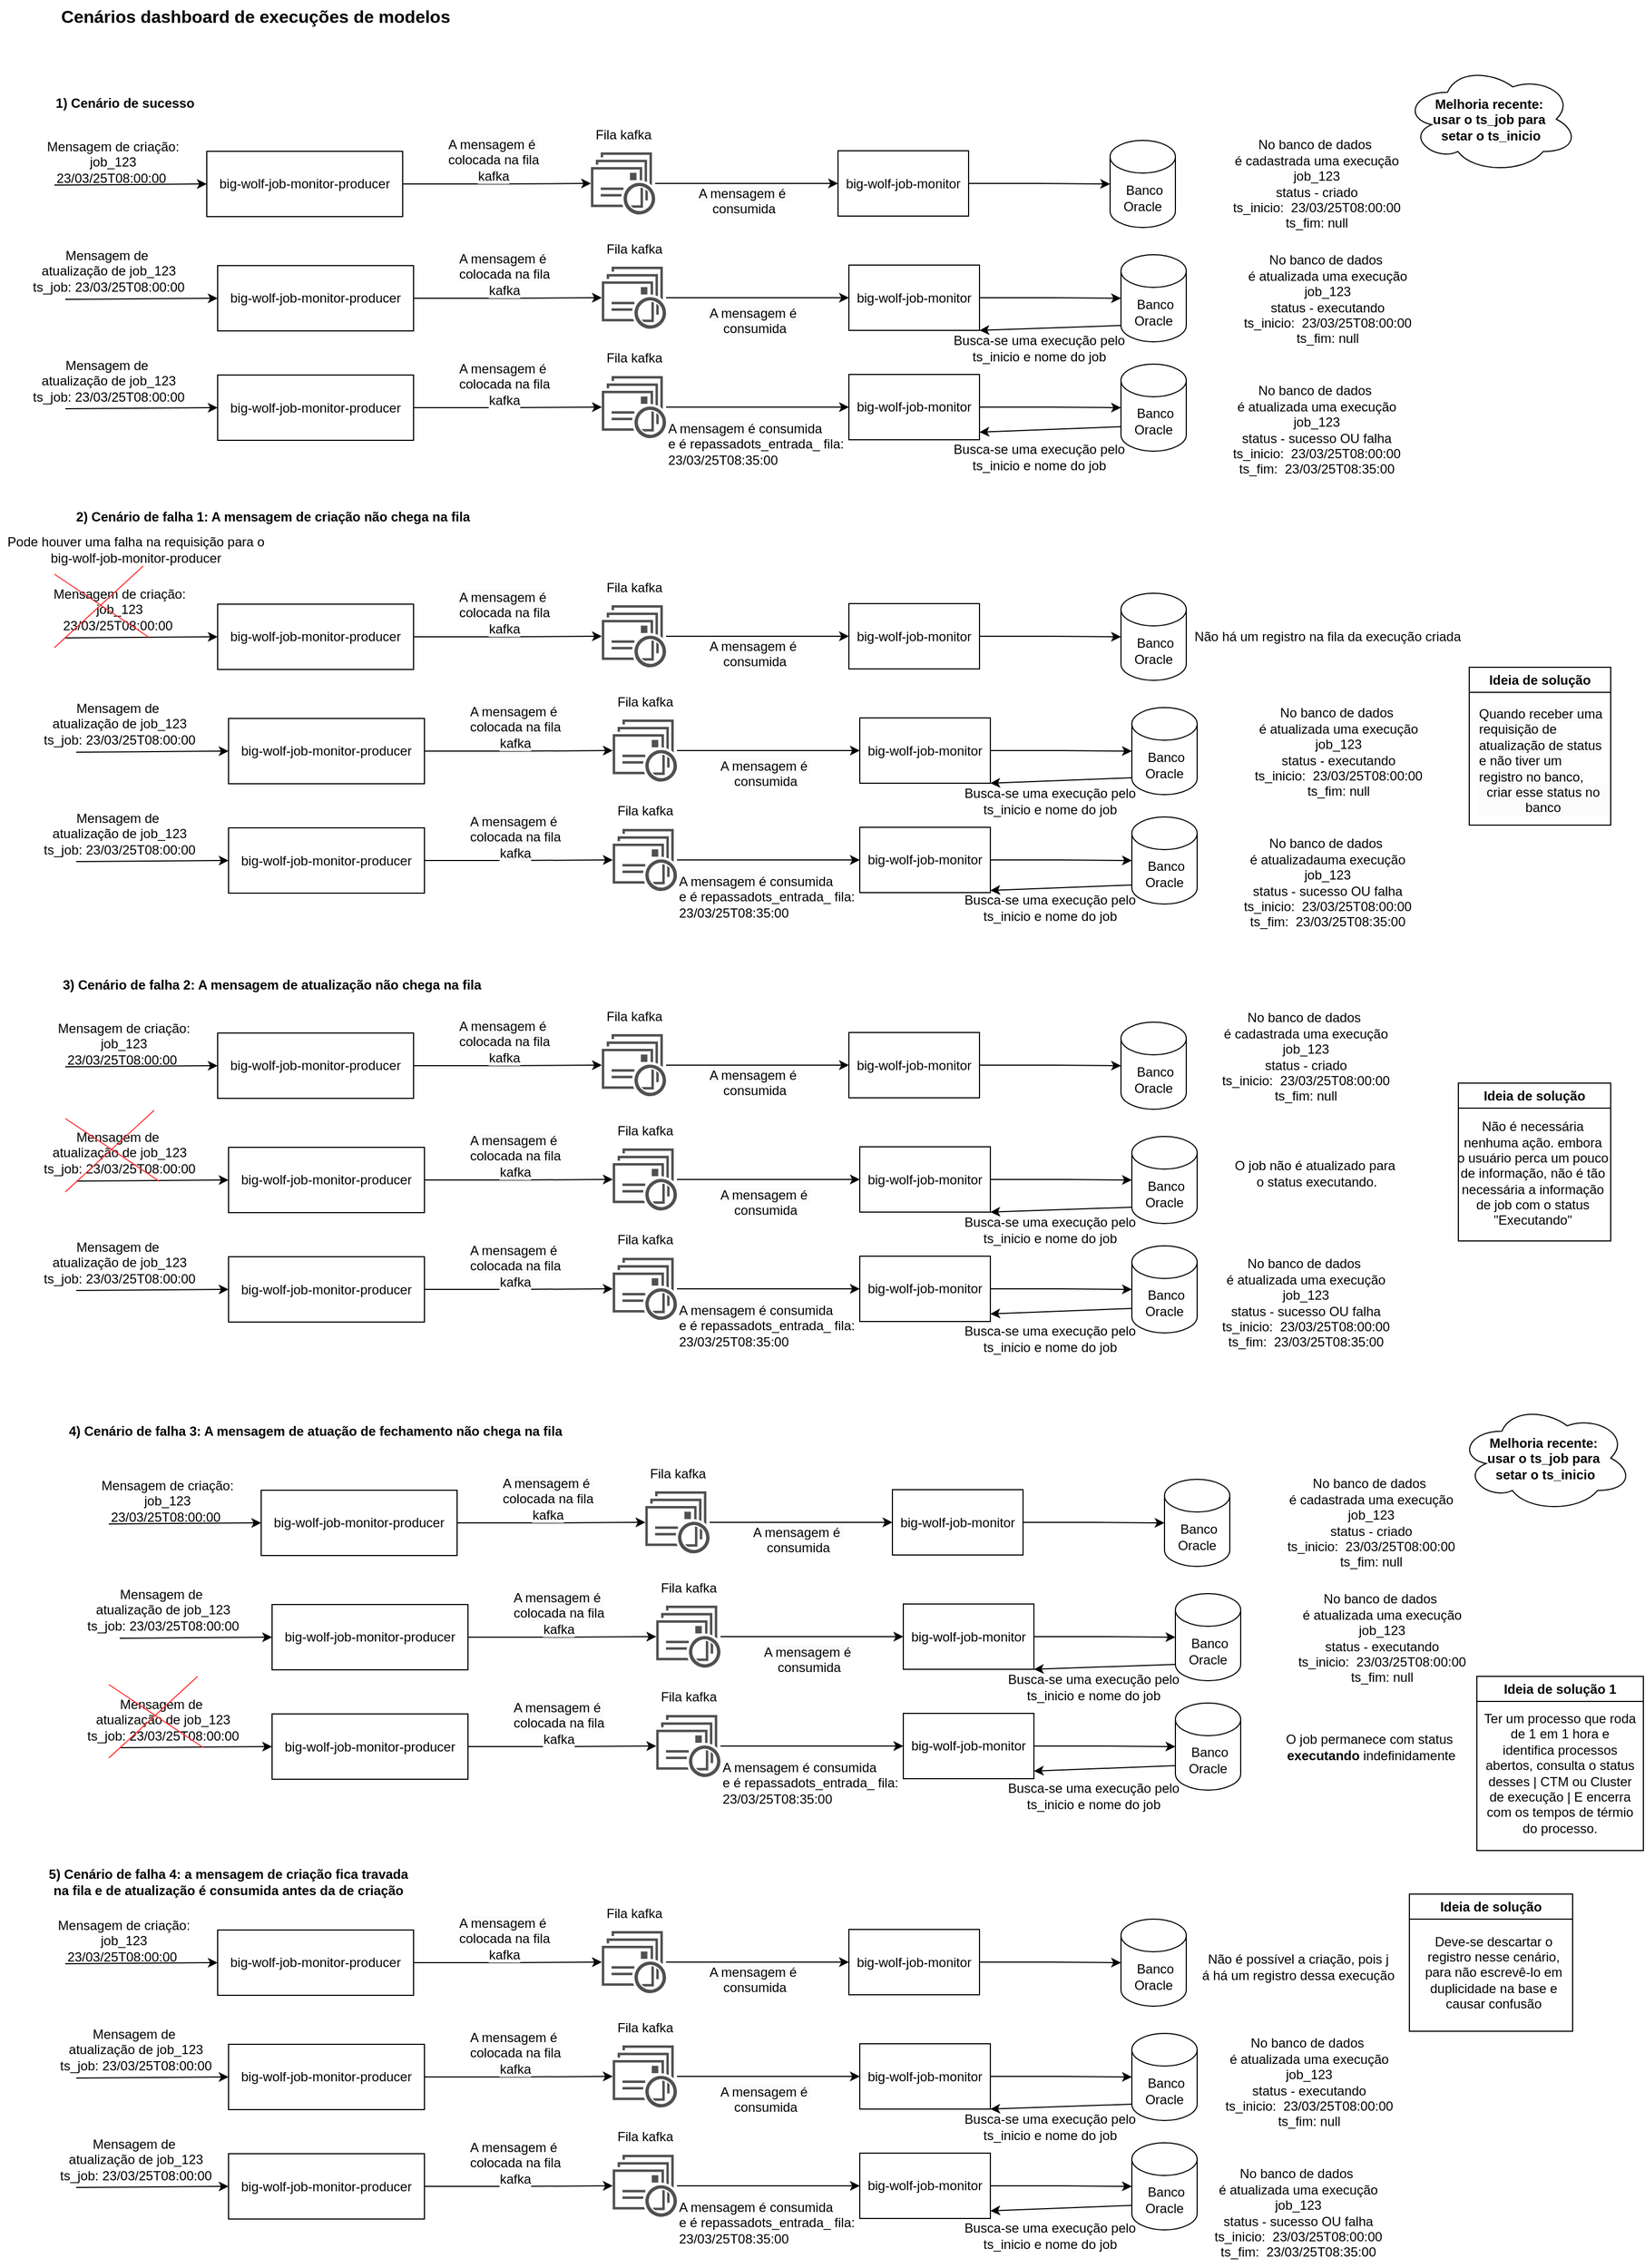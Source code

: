 <mxfile version="26.1.1">
  <diagram name="Página-1" id="HQxk4_neFjKg6ZKaD3Pr">
    <mxGraphModel dx="1299" dy="598" grid="1" gridSize="10" guides="1" tooltips="1" connect="1" arrows="1" fold="1" page="1" pageScale="1" pageWidth="827" pageHeight="1169" math="0" shadow="0">
      <root>
        <mxCell id="0" />
        <mxCell id="1" parent="0" />
        <mxCell id="_3WzRdwHU4r3Bykr_k4B-1" value="&lt;font style=&quot;font-size: 16px;&quot;&gt;&lt;b&gt;Cenários dashboard de execuções de modelos&lt;/b&gt;&lt;/font&gt;" style="text;html=1;align=center;verticalAlign=middle;whiteSpace=wrap;rounded=0;" vertex="1" parent="1">
          <mxGeometry x="80" y="40" width="410" height="30" as="geometry" />
        </mxCell>
        <mxCell id="_3WzRdwHU4r3Bykr_k4B-2" value="big-wolf-job-monitor-producer" style="rounded=0;whiteSpace=wrap;html=1;" vertex="1" parent="1">
          <mxGeometry x="240" y="179" width="180" height="60" as="geometry" />
        </mxCell>
        <mxCell id="_3WzRdwHU4r3Bykr_k4B-3" value="&lt;b&gt;1) Cenário de sucesso&lt;/b&gt;" style="text;html=1;align=center;verticalAlign=middle;whiteSpace=wrap;rounded=0;" vertex="1" parent="1">
          <mxGeometry x="80" y="120" width="170" height="30" as="geometry" />
        </mxCell>
        <mxCell id="_3WzRdwHU4r3Bykr_k4B-4" value="" style="endArrow=classic;html=1;rounded=0;entryX=0;entryY=0.5;entryDx=0;entryDy=0;" edge="1" parent="1" target="_3WzRdwHU4r3Bykr_k4B-2">
          <mxGeometry width="50" height="50" relative="1" as="geometry">
            <mxPoint x="100" y="210" as="sourcePoint" />
            <mxPoint x="440" y="230" as="targetPoint" />
          </mxGeometry>
        </mxCell>
        <mxCell id="_3WzRdwHU4r3Bykr_k4B-15" style="edgeStyle=orthogonalEdgeStyle;rounded=0;orthogonalLoop=1;jettySize=auto;html=1;entryX=0;entryY=0.5;entryDx=0;entryDy=0;" edge="1" parent="1" source="_3WzRdwHU4r3Bykr_k4B-5" target="_3WzRdwHU4r3Bykr_k4B-14">
          <mxGeometry relative="1" as="geometry" />
        </mxCell>
        <mxCell id="_3WzRdwHU4r3Bykr_k4B-5" value="" style="sketch=0;pointerEvents=1;shadow=0;dashed=0;html=1;strokeColor=none;fillColor=#505050;labelPosition=center;verticalLabelPosition=bottom;verticalAlign=top;outlineConnect=0;align=center;shape=mxgraph.office.communications.queue_viewer;" vertex="1" parent="1">
          <mxGeometry x="593" y="180" width="59" height="57" as="geometry" />
        </mxCell>
        <mxCell id="_3WzRdwHU4r3Bykr_k4B-7" value="Mensagem de&amp;nbsp;&lt;span style=&quot;background-color: transparent; color: light-dark(rgb(0, 0, 0), rgb(255, 255, 255));&quot;&gt;criação:&lt;/span&gt;&lt;div&gt;job_123&lt;/div&gt;&lt;div&gt;23/03/25T08:00:00&amp;nbsp;&lt;/div&gt;" style="text;html=1;align=center;verticalAlign=middle;whiteSpace=wrap;rounded=0;" vertex="1" parent="1">
          <mxGeometry x="80" y="173.5" width="147.5" height="30" as="geometry" />
        </mxCell>
        <mxCell id="_3WzRdwHU4r3Bykr_k4B-12" value="" style="edgeStyle=orthogonalEdgeStyle;rounded=0;orthogonalLoop=1;jettySize=auto;html=1;" edge="1" parent="1" source="_3WzRdwHU4r3Bykr_k4B-2" target="_3WzRdwHU4r3Bykr_k4B-5">
          <mxGeometry relative="1" as="geometry">
            <mxPoint x="440" y="211" as="sourcePoint" />
            <mxPoint x="500" y="210.5" as="targetPoint" />
          </mxGeometry>
        </mxCell>
        <mxCell id="_3WzRdwHU4r3Bykr_k4B-13" value="&lt;span style=&quot;forced-color-adjust: none; color: rgb(0, 0, 0); font-family: Helvetica; font-style: normal; font-variant-ligatures: normal; font-variant-caps: normal; font-weight: 400; letter-spacing: normal; orphans: 2; text-align: center; text-indent: 0px; text-transform: none; widows: 2; word-spacing: 0px; -webkit-text-stroke-width: 0px; white-space: normal; text-decoration-thickness: initial; text-decoration-style: initial; text-decoration-color: initial; font-size: 12px; background-color: rgb(251, 251, 251);&quot;&gt;A mensagem é&amp;nbsp;&lt;/span&gt;&lt;div style=&quot;forced-color-adjust: none; color: rgb(0, 0, 0); font-family: Helvetica; font-size: 11px; font-style: normal; font-variant-ligatures: normal; font-variant-caps: normal; font-weight: 400; letter-spacing: normal; orphans: 2; text-align: center; text-indent: 0px; text-transform: none; widows: 2; word-spacing: 0px; -webkit-text-stroke-width: 0px; white-space: nowrap; text-decoration-thickness: initial; text-decoration-style: initial; text-decoration-color: initial;&quot;&gt;&lt;span style=&quot;forced-color-adjust: none; font-size: 12px; text-wrap-mode: wrap; background-color: rgb(251, 251, 251);&quot;&gt;colocada na fila&lt;/span&gt;&lt;/div&gt;&lt;div style=&quot;forced-color-adjust: none; color: rgb(0, 0, 0); font-family: Helvetica; font-size: 11px; font-style: normal; font-variant-ligatures: normal; font-variant-caps: normal; font-weight: 400; letter-spacing: normal; orphans: 2; text-align: center; text-indent: 0px; text-transform: none; widows: 2; word-spacing: 0px; -webkit-text-stroke-width: 0px; white-space: nowrap; text-decoration-thickness: initial; text-decoration-style: initial; text-decoration-color: initial;&quot;&gt;&lt;span style=&quot;forced-color-adjust: none; font-size: 12px; text-wrap-mode: wrap; background-color: rgb(251, 251, 251);&quot;&gt;kafka&lt;/span&gt;&lt;/div&gt;" style="text;whiteSpace=wrap;html=1;" vertex="1" parent="1">
          <mxGeometry x="460" y="159" width="120" height="50" as="geometry" />
        </mxCell>
        <mxCell id="_3WzRdwHU4r3Bykr_k4B-14" value="big-wolf-job-monitor" style="rounded=0;whiteSpace=wrap;html=1;" vertex="1" parent="1">
          <mxGeometry x="820" y="178.5" width="120" height="60" as="geometry" />
        </mxCell>
        <mxCell id="_3WzRdwHU4r3Bykr_k4B-17" value="&lt;span style=&quot;forced-color-adjust: none; color: rgb(0, 0, 0); font-family: Helvetica; font-style: normal; font-variant-ligatures: normal; font-variant-caps: normal; font-weight: 400; letter-spacing: normal; orphans: 2; text-align: center; text-indent: 0px; text-transform: none; widows: 2; word-spacing: 0px; -webkit-text-stroke-width: 0px; white-space: normal; text-decoration-thickness: initial; text-decoration-style: initial; text-decoration-color: initial; font-size: 12px; background-color: rgb(251, 251, 251);&quot;&gt;A mensagem é&amp;nbsp;&lt;/span&gt;&lt;div style=&quot;forced-color-adjust: none; color: rgb(0, 0, 0); font-family: Helvetica; font-style: normal; font-variant-ligatures: normal; font-variant-caps: normal; font-weight: 400; letter-spacing: normal; orphans: 2; text-align: center; text-indent: 0px; text-transform: none; widows: 2; word-spacing: 0px; -webkit-text-stroke-width: 0px; white-space-collapse: collapse; text-decoration-thickness: initial; text-decoration-style: initial; text-decoration-color: initial;&quot;&gt;consumida&lt;/div&gt;" style="text;whiteSpace=wrap;html=1;" vertex="1" parent="1">
          <mxGeometry x="690" y="203.5" width="120" height="50" as="geometry" />
        </mxCell>
        <mxCell id="_3WzRdwHU4r3Bykr_k4B-18" value="&amp;nbsp;Banco&lt;div&gt;Oracle&lt;/div&gt;" style="shape=cylinder3;whiteSpace=wrap;html=1;boundedLbl=1;backgroundOutline=1;size=15;" vertex="1" parent="1">
          <mxGeometry x="1070" y="169" width="60" height="80" as="geometry" />
        </mxCell>
        <mxCell id="_3WzRdwHU4r3Bykr_k4B-19" value="Fila kafka" style="text;html=1;align=center;verticalAlign=middle;whiteSpace=wrap;rounded=0;" vertex="1" parent="1">
          <mxGeometry x="593" y="148.5" width="60" height="30" as="geometry" />
        </mxCell>
        <mxCell id="_3WzRdwHU4r3Bykr_k4B-20" style="edgeStyle=orthogonalEdgeStyle;rounded=0;orthogonalLoop=1;jettySize=auto;html=1;entryX=0;entryY=0.5;entryDx=0;entryDy=0;entryPerimeter=0;" edge="1" parent="1" source="_3WzRdwHU4r3Bykr_k4B-14" target="_3WzRdwHU4r3Bykr_k4B-18">
          <mxGeometry relative="1" as="geometry" />
        </mxCell>
        <mxCell id="_3WzRdwHU4r3Bykr_k4B-23" value="big-wolf-job-monitor-producer" style="rounded=0;whiteSpace=wrap;html=1;" vertex="1" parent="1">
          <mxGeometry x="250" y="284" width="180" height="60" as="geometry" />
        </mxCell>
        <mxCell id="_3WzRdwHU4r3Bykr_k4B-24" value="" style="endArrow=classic;html=1;rounded=0;entryX=0;entryY=0.5;entryDx=0;entryDy=0;" edge="1" parent="1" target="_3WzRdwHU4r3Bykr_k4B-23">
          <mxGeometry width="50" height="50" relative="1" as="geometry">
            <mxPoint x="110" y="315" as="sourcePoint" />
            <mxPoint x="450" y="335" as="targetPoint" />
          </mxGeometry>
        </mxCell>
        <mxCell id="_3WzRdwHU4r3Bykr_k4B-25" style="edgeStyle=orthogonalEdgeStyle;rounded=0;orthogonalLoop=1;jettySize=auto;html=1;entryX=0;entryY=0.5;entryDx=0;entryDy=0;" edge="1" parent="1" source="_3WzRdwHU4r3Bykr_k4B-26" target="_3WzRdwHU4r3Bykr_k4B-29">
          <mxGeometry relative="1" as="geometry" />
        </mxCell>
        <mxCell id="_3WzRdwHU4r3Bykr_k4B-26" value="" style="sketch=0;pointerEvents=1;shadow=0;dashed=0;html=1;strokeColor=none;fillColor=#505050;labelPosition=center;verticalLabelPosition=bottom;verticalAlign=top;outlineConnect=0;align=center;shape=mxgraph.office.communications.queue_viewer;" vertex="1" parent="1">
          <mxGeometry x="603" y="285" width="59" height="57" as="geometry" />
        </mxCell>
        <mxCell id="_3WzRdwHU4r3Bykr_k4B-27" value="" style="edgeStyle=orthogonalEdgeStyle;rounded=0;orthogonalLoop=1;jettySize=auto;html=1;" edge="1" parent="1" source="_3WzRdwHU4r3Bykr_k4B-23" target="_3WzRdwHU4r3Bykr_k4B-26">
          <mxGeometry relative="1" as="geometry">
            <mxPoint x="450" y="316" as="sourcePoint" />
            <mxPoint x="510" y="315.5" as="targetPoint" />
          </mxGeometry>
        </mxCell>
        <mxCell id="_3WzRdwHU4r3Bykr_k4B-28" value="&lt;span style=&quot;forced-color-adjust: none; color: rgb(0, 0, 0); font-family: Helvetica; font-style: normal; font-variant-ligatures: normal; font-variant-caps: normal; font-weight: 400; letter-spacing: normal; orphans: 2; text-align: center; text-indent: 0px; text-transform: none; widows: 2; word-spacing: 0px; -webkit-text-stroke-width: 0px; white-space: normal; text-decoration-thickness: initial; text-decoration-style: initial; text-decoration-color: initial; font-size: 12px; background-color: rgb(251, 251, 251);&quot;&gt;A mensagem é&amp;nbsp;&lt;/span&gt;&lt;div style=&quot;forced-color-adjust: none; color: rgb(0, 0, 0); font-family: Helvetica; font-size: 11px; font-style: normal; font-variant-ligatures: normal; font-variant-caps: normal; font-weight: 400; letter-spacing: normal; orphans: 2; text-align: center; text-indent: 0px; text-transform: none; widows: 2; word-spacing: 0px; -webkit-text-stroke-width: 0px; white-space: nowrap; text-decoration-thickness: initial; text-decoration-style: initial; text-decoration-color: initial;&quot;&gt;&lt;span style=&quot;forced-color-adjust: none; font-size: 12px; text-wrap-mode: wrap; background-color: rgb(251, 251, 251);&quot;&gt;colocada na fila&lt;/span&gt;&lt;/div&gt;&lt;div style=&quot;forced-color-adjust: none; color: rgb(0, 0, 0); font-family: Helvetica; font-size: 11px; font-style: normal; font-variant-ligatures: normal; font-variant-caps: normal; font-weight: 400; letter-spacing: normal; orphans: 2; text-align: center; text-indent: 0px; text-transform: none; widows: 2; word-spacing: 0px; -webkit-text-stroke-width: 0px; white-space: nowrap; text-decoration-thickness: initial; text-decoration-style: initial; text-decoration-color: initial;&quot;&gt;&lt;span style=&quot;forced-color-adjust: none; font-size: 12px; text-wrap-mode: wrap; background-color: rgb(251, 251, 251);&quot;&gt;kafka&lt;/span&gt;&lt;/div&gt;" style="text;whiteSpace=wrap;html=1;" vertex="1" parent="1">
          <mxGeometry x="470" y="264" width="120" height="50" as="geometry" />
        </mxCell>
        <mxCell id="_3WzRdwHU4r3Bykr_k4B-29" value="big-wolf-job-monitor" style="rounded=0;whiteSpace=wrap;html=1;" vertex="1" parent="1">
          <mxGeometry x="830" y="283.5" width="120" height="60" as="geometry" />
        </mxCell>
        <mxCell id="_3WzRdwHU4r3Bykr_k4B-30" value="&lt;span style=&quot;forced-color-adjust: none; color: rgb(0, 0, 0); font-family: Helvetica; font-style: normal; font-variant-ligatures: normal; font-variant-caps: normal; font-weight: 400; letter-spacing: normal; orphans: 2; text-align: center; text-indent: 0px; text-transform: none; widows: 2; word-spacing: 0px; -webkit-text-stroke-width: 0px; white-space: normal; text-decoration-thickness: initial; text-decoration-style: initial; text-decoration-color: initial; font-size: 12px; background-color: rgb(251, 251, 251);&quot;&gt;A mensagem é&amp;nbsp;&lt;/span&gt;&lt;div style=&quot;forced-color-adjust: none; color: rgb(0, 0, 0); font-family: Helvetica; font-style: normal; font-variant-ligatures: normal; font-variant-caps: normal; font-weight: 400; letter-spacing: normal; orphans: 2; text-align: center; text-indent: 0px; text-transform: none; widows: 2; word-spacing: 0px; -webkit-text-stroke-width: 0px; white-space-collapse: collapse; text-decoration-thickness: initial; text-decoration-style: initial; text-decoration-color: initial;&quot;&gt;consumida&lt;/div&gt;" style="text;whiteSpace=wrap;html=1;" vertex="1" parent="1">
          <mxGeometry x="700" y="314" width="120" height="50" as="geometry" />
        </mxCell>
        <mxCell id="_3WzRdwHU4r3Bykr_k4B-31" value="&amp;nbsp;Banco&lt;div&gt;Oracle&lt;/div&gt;" style="shape=cylinder3;whiteSpace=wrap;html=1;boundedLbl=1;backgroundOutline=1;size=15;" vertex="1" parent="1">
          <mxGeometry x="1080" y="274" width="60" height="80" as="geometry" />
        </mxCell>
        <mxCell id="_3WzRdwHU4r3Bykr_k4B-32" value="Fila kafka" style="text;html=1;align=center;verticalAlign=middle;whiteSpace=wrap;rounded=0;" vertex="1" parent="1">
          <mxGeometry x="603" y="253.5" width="60" height="30" as="geometry" />
        </mxCell>
        <mxCell id="_3WzRdwHU4r3Bykr_k4B-33" style="edgeStyle=orthogonalEdgeStyle;rounded=0;orthogonalLoop=1;jettySize=auto;html=1;entryX=0;entryY=0.5;entryDx=0;entryDy=0;entryPerimeter=0;" edge="1" parent="1" source="_3WzRdwHU4r3Bykr_k4B-29" target="_3WzRdwHU4r3Bykr_k4B-31">
          <mxGeometry relative="1" as="geometry" />
        </mxCell>
        <mxCell id="_3WzRdwHU4r3Bykr_k4B-34" value="Mensagem de&amp;nbsp;&lt;div&gt;atualização de job_123&lt;/div&gt;&lt;div&gt;ts_job:&amp;nbsp;&lt;span style=&quot;background-color: transparent; color: light-dark(rgb(0, 0, 0), rgb(255, 255, 255));&quot;&gt;23/03/25T08:00:00&lt;/span&gt;&lt;/div&gt;" style="text;html=1;align=center;verticalAlign=middle;whiteSpace=wrap;rounded=0;" vertex="1" parent="1">
          <mxGeometry x="50" y="274" width="200" height="30" as="geometry" />
        </mxCell>
        <mxCell id="_3WzRdwHU4r3Bykr_k4B-40" value="&lt;b&gt;Melhoria recente:&amp;nbsp;&lt;/b&gt;&lt;div&gt;&lt;b&gt;usar o ts_job para&amp;nbsp;&lt;/b&gt;&lt;/div&gt;&lt;div&gt;&lt;b&gt;setar o ts_inicio&lt;/b&gt;&lt;/div&gt;" style="ellipse;shape=cloud;whiteSpace=wrap;html=1;" vertex="1" parent="1">
          <mxGeometry x="1340" y="100" width="160" height="99" as="geometry" />
        </mxCell>
        <mxCell id="_3WzRdwHU4r3Bykr_k4B-41" value="big-wolf-job-monitor-producer" style="rounded=0;whiteSpace=wrap;html=1;" vertex="1" parent="1">
          <mxGeometry x="250" y="384.5" width="180" height="60" as="geometry" />
        </mxCell>
        <mxCell id="_3WzRdwHU4r3Bykr_k4B-42" value="" style="endArrow=classic;html=1;rounded=0;entryX=0;entryY=0.5;entryDx=0;entryDy=0;" edge="1" parent="1" target="_3WzRdwHU4r3Bykr_k4B-41">
          <mxGeometry width="50" height="50" relative="1" as="geometry">
            <mxPoint x="110" y="415.5" as="sourcePoint" />
            <mxPoint x="450" y="435.5" as="targetPoint" />
          </mxGeometry>
        </mxCell>
        <mxCell id="_3WzRdwHU4r3Bykr_k4B-43" style="edgeStyle=orthogonalEdgeStyle;rounded=0;orthogonalLoop=1;jettySize=auto;html=1;entryX=0;entryY=0.5;entryDx=0;entryDy=0;" edge="1" parent="1" source="_3WzRdwHU4r3Bykr_k4B-44" target="_3WzRdwHU4r3Bykr_k4B-47">
          <mxGeometry relative="1" as="geometry" />
        </mxCell>
        <mxCell id="_3WzRdwHU4r3Bykr_k4B-44" value="" style="sketch=0;pointerEvents=1;shadow=0;dashed=0;html=1;strokeColor=none;fillColor=#505050;labelPosition=center;verticalLabelPosition=bottom;verticalAlign=top;outlineConnect=0;align=center;shape=mxgraph.office.communications.queue_viewer;" vertex="1" parent="1">
          <mxGeometry x="603" y="385.5" width="59" height="57" as="geometry" />
        </mxCell>
        <mxCell id="_3WzRdwHU4r3Bykr_k4B-45" value="" style="edgeStyle=orthogonalEdgeStyle;rounded=0;orthogonalLoop=1;jettySize=auto;html=1;" edge="1" parent="1" source="_3WzRdwHU4r3Bykr_k4B-41" target="_3WzRdwHU4r3Bykr_k4B-44">
          <mxGeometry relative="1" as="geometry">
            <mxPoint x="450" y="416.5" as="sourcePoint" />
            <mxPoint x="510" y="416" as="targetPoint" />
          </mxGeometry>
        </mxCell>
        <mxCell id="_3WzRdwHU4r3Bykr_k4B-46" value="&lt;span style=&quot;forced-color-adjust: none; color: rgb(0, 0, 0); font-family: Helvetica; font-style: normal; font-variant-ligatures: normal; font-variant-caps: normal; font-weight: 400; letter-spacing: normal; orphans: 2; text-align: center; text-indent: 0px; text-transform: none; widows: 2; word-spacing: 0px; -webkit-text-stroke-width: 0px; white-space: normal; text-decoration-thickness: initial; text-decoration-style: initial; text-decoration-color: initial; font-size: 12px; background-color: rgb(251, 251, 251);&quot;&gt;A mensagem é&amp;nbsp;&lt;/span&gt;&lt;div style=&quot;forced-color-adjust: none; color: rgb(0, 0, 0); font-family: Helvetica; font-size: 11px; font-style: normal; font-variant-ligatures: normal; font-variant-caps: normal; font-weight: 400; letter-spacing: normal; orphans: 2; text-align: center; text-indent: 0px; text-transform: none; widows: 2; word-spacing: 0px; -webkit-text-stroke-width: 0px; white-space: nowrap; text-decoration-thickness: initial; text-decoration-style: initial; text-decoration-color: initial;&quot;&gt;&lt;span style=&quot;forced-color-adjust: none; font-size: 12px; text-wrap-mode: wrap; background-color: rgb(251, 251, 251);&quot;&gt;colocada na fila&lt;/span&gt;&lt;/div&gt;&lt;div style=&quot;forced-color-adjust: none; color: rgb(0, 0, 0); font-family: Helvetica; font-size: 11px; font-style: normal; font-variant-ligatures: normal; font-variant-caps: normal; font-weight: 400; letter-spacing: normal; orphans: 2; text-align: center; text-indent: 0px; text-transform: none; widows: 2; word-spacing: 0px; -webkit-text-stroke-width: 0px; white-space: nowrap; text-decoration-thickness: initial; text-decoration-style: initial; text-decoration-color: initial;&quot;&gt;&lt;span style=&quot;forced-color-adjust: none; font-size: 12px; text-wrap-mode: wrap; background-color: rgb(251, 251, 251);&quot;&gt;kafka&lt;/span&gt;&lt;/div&gt;" style="text;whiteSpace=wrap;html=1;" vertex="1" parent="1">
          <mxGeometry x="470" y="364.5" width="120" height="50" as="geometry" />
        </mxCell>
        <mxCell id="_3WzRdwHU4r3Bykr_k4B-47" value="big-wolf-job-monitor" style="rounded=0;whiteSpace=wrap;html=1;" vertex="1" parent="1">
          <mxGeometry x="830" y="384" width="120" height="60" as="geometry" />
        </mxCell>
        <mxCell id="_3WzRdwHU4r3Bykr_k4B-48" value="&lt;span style=&quot;forced-color-adjust: none; color: rgb(0, 0, 0); font-family: Helvetica; font-style: normal; font-variant-ligatures: normal; font-variant-caps: normal; font-weight: 400; letter-spacing: normal; orphans: 2; text-align: center; text-indent: 0px; text-transform: none; widows: 2; word-spacing: 0px; -webkit-text-stroke-width: 0px; white-space: normal; text-decoration-thickness: initial; text-decoration-style: initial; text-decoration-color: initial; font-size: 12px; background-color: rgb(251, 251, 251);&quot;&gt;A mensagem é&amp;nbsp;&lt;/span&gt;&lt;span style=&quot;text-align: center; background-color: transparent;&quot;&gt;consumida&amp;nbsp;&lt;/span&gt;&lt;div&gt;&lt;span style=&quot;text-align: center; background-color: transparent;&quot;&gt;e é repassado&lt;/span&gt;&lt;span style=&quot;text-align: center; background-color: transparent;&quot;&gt;ts_entrada_ fila:&amp;nbsp;&lt;/span&gt;&lt;span style=&quot;color: light-dark(rgb(0, 0, 0), rgb(255, 255, 255)); text-align: center; background-color: transparent;&quot;&gt;&amp;nbsp;&lt;/span&gt;&lt;/div&gt;&lt;div&gt;&lt;span style=&quot;color: light-dark(rgb(0, 0, 0), rgb(255, 255, 255)); text-align: center; background-color: transparent;&quot;&gt;23/03/25T08:35:00&lt;/span&gt;&lt;/div&gt;" style="text;whiteSpace=wrap;html=1;" vertex="1" parent="1">
          <mxGeometry x="662" y="420" width="178" height="60" as="geometry" />
        </mxCell>
        <mxCell id="_3WzRdwHU4r3Bykr_k4B-49" value="&amp;nbsp;Banco&lt;div&gt;Oracle&lt;/div&gt;" style="shape=cylinder3;whiteSpace=wrap;html=1;boundedLbl=1;backgroundOutline=1;size=15;" vertex="1" parent="1">
          <mxGeometry x="1080" y="374.5" width="60" height="80" as="geometry" />
        </mxCell>
        <mxCell id="_3WzRdwHU4r3Bykr_k4B-50" value="Fila kafka" style="text;html=1;align=center;verticalAlign=middle;whiteSpace=wrap;rounded=0;" vertex="1" parent="1">
          <mxGeometry x="603" y="354" width="60" height="30" as="geometry" />
        </mxCell>
        <mxCell id="_3WzRdwHU4r3Bykr_k4B-51" style="edgeStyle=orthogonalEdgeStyle;rounded=0;orthogonalLoop=1;jettySize=auto;html=1;entryX=0;entryY=0.5;entryDx=0;entryDy=0;entryPerimeter=0;" edge="1" parent="1" source="_3WzRdwHU4r3Bykr_k4B-47" target="_3WzRdwHU4r3Bykr_k4B-49">
          <mxGeometry relative="1" as="geometry" />
        </mxCell>
        <mxCell id="_3WzRdwHU4r3Bykr_k4B-52" value="Mensagem de&amp;nbsp;&lt;div&gt;atualização de job_123&lt;/div&gt;&lt;div&gt;ts_job:&amp;nbsp;&lt;span style=&quot;background-color: transparent; color: light-dark(rgb(0, 0, 0), rgb(255, 255, 255));&quot;&gt;23/03/25T08:00:00&lt;/span&gt;&lt;/div&gt;" style="text;html=1;align=center;verticalAlign=middle;whiteSpace=wrap;rounded=0;" vertex="1" parent="1">
          <mxGeometry x="50" y="374.5" width="200" height="30" as="geometry" />
        </mxCell>
        <mxCell id="_3WzRdwHU4r3Bykr_k4B-54" value="No banco de dados&amp;nbsp;&lt;div&gt;é cadastrada uma execução&lt;/div&gt;&lt;div&gt;job_123&lt;/div&gt;&lt;div&gt;status - criado&lt;/div&gt;&lt;div&gt;ts_inicio:&amp;nbsp;&amp;nbsp;&lt;span style=&quot;background-color: transparent; color: light-dark(rgb(0, 0, 0), rgb(255, 255, 255));&quot;&gt;23/03/25T08:00:00&lt;/span&gt;&lt;/div&gt;&lt;div&gt;ts_fim: null&lt;/div&gt;" style="text;html=1;align=center;verticalAlign=middle;whiteSpace=wrap;rounded=0;" vertex="1" parent="1">
          <mxGeometry x="1130" y="178.5" width="260" height="60" as="geometry" />
        </mxCell>
        <mxCell id="_3WzRdwHU4r3Bykr_k4B-55" value="No banco de dados&amp;nbsp;&lt;div&gt;é atualizada uma execução&lt;/div&gt;&lt;div&gt;job_123&lt;/div&gt;&lt;div&gt;status - executando&lt;/div&gt;&lt;div&gt;ts_inicio:&amp;nbsp;&amp;nbsp;&lt;span style=&quot;background-color: transparent; color: light-dark(rgb(0, 0, 0), rgb(255, 255, 255));&quot;&gt;23/03/25T08:00:00&lt;/span&gt;&lt;/div&gt;&lt;div&gt;ts_fim: null&lt;/div&gt;" style="text;html=1;align=center;verticalAlign=middle;whiteSpace=wrap;rounded=0;" vertex="1" parent="1">
          <mxGeometry x="1140" y="285" width="260" height="60" as="geometry" />
        </mxCell>
        <mxCell id="_3WzRdwHU4r3Bykr_k4B-56" value="No banco de dados&amp;nbsp;&lt;div&gt;é atualizada uma execução&lt;/div&gt;&lt;div&gt;job_123&lt;/div&gt;&lt;div&gt;status - sucesso OU falha&lt;/div&gt;&lt;div&gt;ts_inicio:&amp;nbsp;&amp;nbsp;&lt;span style=&quot;background-color: transparent; color: light-dark(rgb(0, 0, 0), rgb(255, 255, 255));&quot;&gt;23/03/25T08:00:00&lt;/span&gt;&lt;/div&gt;&lt;div&gt;ts_fim:&amp;nbsp;&lt;span style=&quot;background-color: transparent; color: light-dark(rgb(0, 0, 0), rgb(255, 255, 255));&quot;&gt;&amp;nbsp;&lt;/span&gt;&lt;span style=&quot;background-color: transparent; color: light-dark(rgb(0, 0, 0), rgb(255, 255, 255));&quot;&gt;23/03/25T08:35:00&lt;/span&gt;&lt;/div&gt;" style="text;html=1;align=center;verticalAlign=middle;whiteSpace=wrap;rounded=0;" vertex="1" parent="1">
          <mxGeometry x="1130" y="404.5" width="260" height="60" as="geometry" />
        </mxCell>
        <mxCell id="_3WzRdwHU4r3Bykr_k4B-60" style="edgeStyle=orthogonalEdgeStyle;rounded=0;orthogonalLoop=1;jettySize=auto;html=1;exitX=0.5;exitY=1;exitDx=0;exitDy=0;" edge="1" parent="1" source="_3WzRdwHU4r3Bykr_k4B-48" target="_3WzRdwHU4r3Bykr_k4B-48">
          <mxGeometry relative="1" as="geometry" />
        </mxCell>
        <mxCell id="_3WzRdwHU4r3Bykr_k4B-61" value="big-wolf-job-monitor-producer" style="rounded=0;whiteSpace=wrap;html=1;" vertex="1" parent="1">
          <mxGeometry x="250" y="595" width="180" height="60" as="geometry" />
        </mxCell>
        <mxCell id="_3WzRdwHU4r3Bykr_k4B-62" value="&lt;b&gt;2) Cenário de falha 1: A mensagem de criação não chega na fila&lt;/b&gt;" style="text;html=1;align=center;verticalAlign=middle;whiteSpace=wrap;rounded=0;" vertex="1" parent="1">
          <mxGeometry x="86.25" y="500" width="430" height="30" as="geometry" />
        </mxCell>
        <mxCell id="_3WzRdwHU4r3Bykr_k4B-63" value="" style="endArrow=classic;html=1;rounded=0;entryX=0;entryY=0.5;entryDx=0;entryDy=0;" edge="1" parent="1" target="_3WzRdwHU4r3Bykr_k4B-61">
          <mxGeometry width="50" height="50" relative="1" as="geometry">
            <mxPoint x="110" y="626" as="sourcePoint" />
            <mxPoint x="450" y="646" as="targetPoint" />
          </mxGeometry>
        </mxCell>
        <mxCell id="_3WzRdwHU4r3Bykr_k4B-64" style="edgeStyle=orthogonalEdgeStyle;rounded=0;orthogonalLoop=1;jettySize=auto;html=1;entryX=0;entryY=0.5;entryDx=0;entryDy=0;" edge="1" parent="1" source="_3WzRdwHU4r3Bykr_k4B-65" target="_3WzRdwHU4r3Bykr_k4B-68">
          <mxGeometry relative="1" as="geometry" />
        </mxCell>
        <mxCell id="_3WzRdwHU4r3Bykr_k4B-65" value="" style="sketch=0;pointerEvents=1;shadow=0;dashed=0;html=1;strokeColor=none;fillColor=#505050;labelPosition=center;verticalLabelPosition=bottom;verticalAlign=top;outlineConnect=0;align=center;shape=mxgraph.office.communications.queue_viewer;" vertex="1" parent="1">
          <mxGeometry x="603" y="596" width="59" height="57" as="geometry" />
        </mxCell>
        <mxCell id="_3WzRdwHU4r3Bykr_k4B-66" value="" style="edgeStyle=orthogonalEdgeStyle;rounded=0;orthogonalLoop=1;jettySize=auto;html=1;" edge="1" parent="1" source="_3WzRdwHU4r3Bykr_k4B-61" target="_3WzRdwHU4r3Bykr_k4B-65">
          <mxGeometry relative="1" as="geometry">
            <mxPoint x="450" y="627" as="sourcePoint" />
            <mxPoint x="510" y="626.5" as="targetPoint" />
          </mxGeometry>
        </mxCell>
        <mxCell id="_3WzRdwHU4r3Bykr_k4B-67" value="&lt;span style=&quot;forced-color-adjust: none; color: rgb(0, 0, 0); font-family: Helvetica; font-style: normal; font-variant-ligatures: normal; font-variant-caps: normal; font-weight: 400; letter-spacing: normal; orphans: 2; text-align: center; text-indent: 0px; text-transform: none; widows: 2; word-spacing: 0px; -webkit-text-stroke-width: 0px; white-space: normal; text-decoration-thickness: initial; text-decoration-style: initial; text-decoration-color: initial; font-size: 12px; background-color: rgb(251, 251, 251);&quot;&gt;A mensagem é&amp;nbsp;&lt;/span&gt;&lt;div style=&quot;forced-color-adjust: none; color: rgb(0, 0, 0); font-family: Helvetica; font-size: 11px; font-style: normal; font-variant-ligatures: normal; font-variant-caps: normal; font-weight: 400; letter-spacing: normal; orphans: 2; text-align: center; text-indent: 0px; text-transform: none; widows: 2; word-spacing: 0px; -webkit-text-stroke-width: 0px; white-space: nowrap; text-decoration-thickness: initial; text-decoration-style: initial; text-decoration-color: initial;&quot;&gt;&lt;span style=&quot;forced-color-adjust: none; font-size: 12px; text-wrap-mode: wrap; background-color: rgb(251, 251, 251);&quot;&gt;colocada na fila&lt;/span&gt;&lt;/div&gt;&lt;div style=&quot;forced-color-adjust: none; color: rgb(0, 0, 0); font-family: Helvetica; font-size: 11px; font-style: normal; font-variant-ligatures: normal; font-variant-caps: normal; font-weight: 400; letter-spacing: normal; orphans: 2; text-align: center; text-indent: 0px; text-transform: none; widows: 2; word-spacing: 0px; -webkit-text-stroke-width: 0px; white-space: nowrap; text-decoration-thickness: initial; text-decoration-style: initial; text-decoration-color: initial;&quot;&gt;&lt;span style=&quot;forced-color-adjust: none; font-size: 12px; text-wrap-mode: wrap; background-color: rgb(251, 251, 251);&quot;&gt;kafka&lt;/span&gt;&lt;/div&gt;" style="text;whiteSpace=wrap;html=1;" vertex="1" parent="1">
          <mxGeometry x="470" y="575" width="120" height="50" as="geometry" />
        </mxCell>
        <mxCell id="_3WzRdwHU4r3Bykr_k4B-68" value="big-wolf-job-monitor" style="rounded=0;whiteSpace=wrap;html=1;" vertex="1" parent="1">
          <mxGeometry x="830" y="594.5" width="120" height="60" as="geometry" />
        </mxCell>
        <mxCell id="_3WzRdwHU4r3Bykr_k4B-69" value="&lt;span style=&quot;forced-color-adjust: none; color: rgb(0, 0, 0); font-family: Helvetica; font-style: normal; font-variant-ligatures: normal; font-variant-caps: normal; font-weight: 400; letter-spacing: normal; orphans: 2; text-align: center; text-indent: 0px; text-transform: none; widows: 2; word-spacing: 0px; -webkit-text-stroke-width: 0px; white-space: normal; text-decoration-thickness: initial; text-decoration-style: initial; text-decoration-color: initial; font-size: 12px; background-color: rgb(251, 251, 251);&quot;&gt;A mensagem é&amp;nbsp;&lt;/span&gt;&lt;div style=&quot;forced-color-adjust: none; color: rgb(0, 0, 0); font-family: Helvetica; font-style: normal; font-variant-ligatures: normal; font-variant-caps: normal; font-weight: 400; letter-spacing: normal; orphans: 2; text-align: center; text-indent: 0px; text-transform: none; widows: 2; word-spacing: 0px; -webkit-text-stroke-width: 0px; white-space-collapse: collapse; text-decoration-thickness: initial; text-decoration-style: initial; text-decoration-color: initial;&quot;&gt;consumida&lt;/div&gt;" style="text;whiteSpace=wrap;html=1;" vertex="1" parent="1">
          <mxGeometry x="700" y="619.5" width="120" height="50" as="geometry" />
        </mxCell>
        <mxCell id="_3WzRdwHU4r3Bykr_k4B-70" value="&amp;nbsp;Banco&lt;div&gt;Oracle&lt;/div&gt;" style="shape=cylinder3;whiteSpace=wrap;html=1;boundedLbl=1;backgroundOutline=1;size=15;" vertex="1" parent="1">
          <mxGeometry x="1080" y="585" width="60" height="80" as="geometry" />
        </mxCell>
        <mxCell id="_3WzRdwHU4r3Bykr_k4B-71" value="Fila kafka" style="text;html=1;align=center;verticalAlign=middle;whiteSpace=wrap;rounded=0;" vertex="1" parent="1">
          <mxGeometry x="603" y="564.5" width="60" height="30" as="geometry" />
        </mxCell>
        <mxCell id="_3WzRdwHU4r3Bykr_k4B-72" style="edgeStyle=orthogonalEdgeStyle;rounded=0;orthogonalLoop=1;jettySize=auto;html=1;entryX=0;entryY=0.5;entryDx=0;entryDy=0;entryPerimeter=0;" edge="1" parent="1" source="_3WzRdwHU4r3Bykr_k4B-68" target="_3WzRdwHU4r3Bykr_k4B-70">
          <mxGeometry relative="1" as="geometry" />
        </mxCell>
        <mxCell id="_3WzRdwHU4r3Bykr_k4B-73" value="big-wolf-job-monitor-producer" style="rounded=0;whiteSpace=wrap;html=1;" vertex="1" parent="1">
          <mxGeometry x="260" y="700" width="180" height="60" as="geometry" />
        </mxCell>
        <mxCell id="_3WzRdwHU4r3Bykr_k4B-74" value="" style="endArrow=classic;html=1;rounded=0;entryX=0;entryY=0.5;entryDx=0;entryDy=0;" edge="1" parent="1" target="_3WzRdwHU4r3Bykr_k4B-73">
          <mxGeometry width="50" height="50" relative="1" as="geometry">
            <mxPoint x="120" y="731" as="sourcePoint" />
            <mxPoint x="460" y="751" as="targetPoint" />
          </mxGeometry>
        </mxCell>
        <mxCell id="_3WzRdwHU4r3Bykr_k4B-75" style="edgeStyle=orthogonalEdgeStyle;rounded=0;orthogonalLoop=1;jettySize=auto;html=1;entryX=0;entryY=0.5;entryDx=0;entryDy=0;" edge="1" parent="1" source="_3WzRdwHU4r3Bykr_k4B-76" target="_3WzRdwHU4r3Bykr_k4B-79">
          <mxGeometry relative="1" as="geometry" />
        </mxCell>
        <mxCell id="_3WzRdwHU4r3Bykr_k4B-76" value="" style="sketch=0;pointerEvents=1;shadow=0;dashed=0;html=1;strokeColor=none;fillColor=#505050;labelPosition=center;verticalLabelPosition=bottom;verticalAlign=top;outlineConnect=0;align=center;shape=mxgraph.office.communications.queue_viewer;" vertex="1" parent="1">
          <mxGeometry x="613" y="701" width="59" height="57" as="geometry" />
        </mxCell>
        <mxCell id="_3WzRdwHU4r3Bykr_k4B-77" value="" style="edgeStyle=orthogonalEdgeStyle;rounded=0;orthogonalLoop=1;jettySize=auto;html=1;" edge="1" parent="1" source="_3WzRdwHU4r3Bykr_k4B-73" target="_3WzRdwHU4r3Bykr_k4B-76">
          <mxGeometry relative="1" as="geometry">
            <mxPoint x="460" y="732" as="sourcePoint" />
            <mxPoint x="520" y="731.5" as="targetPoint" />
          </mxGeometry>
        </mxCell>
        <mxCell id="_3WzRdwHU4r3Bykr_k4B-78" value="&lt;span style=&quot;forced-color-adjust: none; color: rgb(0, 0, 0); font-family: Helvetica; font-style: normal; font-variant-ligatures: normal; font-variant-caps: normal; font-weight: 400; letter-spacing: normal; orphans: 2; text-align: center; text-indent: 0px; text-transform: none; widows: 2; word-spacing: 0px; -webkit-text-stroke-width: 0px; white-space: normal; text-decoration-thickness: initial; text-decoration-style: initial; text-decoration-color: initial; font-size: 12px; background-color: rgb(251, 251, 251);&quot;&gt;A mensagem é&amp;nbsp;&lt;/span&gt;&lt;div style=&quot;forced-color-adjust: none; color: rgb(0, 0, 0); font-family: Helvetica; font-size: 11px; font-style: normal; font-variant-ligatures: normal; font-variant-caps: normal; font-weight: 400; letter-spacing: normal; orphans: 2; text-align: center; text-indent: 0px; text-transform: none; widows: 2; word-spacing: 0px; -webkit-text-stroke-width: 0px; white-space: nowrap; text-decoration-thickness: initial; text-decoration-style: initial; text-decoration-color: initial;&quot;&gt;&lt;span style=&quot;forced-color-adjust: none; font-size: 12px; text-wrap-mode: wrap; background-color: rgb(251, 251, 251);&quot;&gt;colocada na fila&lt;/span&gt;&lt;/div&gt;&lt;div style=&quot;forced-color-adjust: none; color: rgb(0, 0, 0); font-family: Helvetica; font-size: 11px; font-style: normal; font-variant-ligatures: normal; font-variant-caps: normal; font-weight: 400; letter-spacing: normal; orphans: 2; text-align: center; text-indent: 0px; text-transform: none; widows: 2; word-spacing: 0px; -webkit-text-stroke-width: 0px; white-space: nowrap; text-decoration-thickness: initial; text-decoration-style: initial; text-decoration-color: initial;&quot;&gt;&lt;span style=&quot;forced-color-adjust: none; font-size: 12px; text-wrap-mode: wrap; background-color: rgb(251, 251, 251);&quot;&gt;kafka&lt;/span&gt;&lt;/div&gt;" style="text;whiteSpace=wrap;html=1;" vertex="1" parent="1">
          <mxGeometry x="480" y="680" width="120" height="50" as="geometry" />
        </mxCell>
        <mxCell id="_3WzRdwHU4r3Bykr_k4B-79" value="big-wolf-job-monitor" style="rounded=0;whiteSpace=wrap;html=1;" vertex="1" parent="1">
          <mxGeometry x="840" y="699.5" width="120" height="60" as="geometry" />
        </mxCell>
        <mxCell id="_3WzRdwHU4r3Bykr_k4B-80" value="&lt;span style=&quot;forced-color-adjust: none; color: rgb(0, 0, 0); font-family: Helvetica; font-style: normal; font-variant-ligatures: normal; font-variant-caps: normal; font-weight: 400; letter-spacing: normal; orphans: 2; text-align: center; text-indent: 0px; text-transform: none; widows: 2; word-spacing: 0px; -webkit-text-stroke-width: 0px; white-space: normal; text-decoration-thickness: initial; text-decoration-style: initial; text-decoration-color: initial; font-size: 12px; background-color: rgb(251, 251, 251);&quot;&gt;A mensagem é&amp;nbsp;&lt;/span&gt;&lt;div style=&quot;forced-color-adjust: none; color: rgb(0, 0, 0); font-family: Helvetica; font-style: normal; font-variant-ligatures: normal; font-variant-caps: normal; font-weight: 400; letter-spacing: normal; orphans: 2; text-align: center; text-indent: 0px; text-transform: none; widows: 2; word-spacing: 0px; -webkit-text-stroke-width: 0px; white-space-collapse: collapse; text-decoration-thickness: initial; text-decoration-style: initial; text-decoration-color: initial;&quot;&gt;consumida&lt;/div&gt;" style="text;whiteSpace=wrap;html=1;" vertex="1" parent="1">
          <mxGeometry x="710" y="730" width="120" height="50" as="geometry" />
        </mxCell>
        <mxCell id="_3WzRdwHU4r3Bykr_k4B-81" value="&amp;nbsp;Banco&lt;div&gt;Oracle&lt;/div&gt;" style="shape=cylinder3;whiteSpace=wrap;html=1;boundedLbl=1;backgroundOutline=1;size=15;" vertex="1" parent="1">
          <mxGeometry x="1090" y="690" width="60" height="80" as="geometry" />
        </mxCell>
        <mxCell id="_3WzRdwHU4r3Bykr_k4B-82" value="Fila kafka" style="text;html=1;align=center;verticalAlign=middle;whiteSpace=wrap;rounded=0;" vertex="1" parent="1">
          <mxGeometry x="613" y="669.5" width="60" height="30" as="geometry" />
        </mxCell>
        <mxCell id="_3WzRdwHU4r3Bykr_k4B-83" style="edgeStyle=orthogonalEdgeStyle;rounded=0;orthogonalLoop=1;jettySize=auto;html=1;entryX=0;entryY=0.5;entryDx=0;entryDy=0;entryPerimeter=0;" edge="1" parent="1" source="_3WzRdwHU4r3Bykr_k4B-79" target="_3WzRdwHU4r3Bykr_k4B-81">
          <mxGeometry relative="1" as="geometry" />
        </mxCell>
        <mxCell id="_3WzRdwHU4r3Bykr_k4B-84" value="Mensagem de&amp;nbsp;&lt;div&gt;atualização de job_123&lt;/div&gt;&lt;div&gt;ts_job:&amp;nbsp;&lt;span style=&quot;background-color: transparent; color: light-dark(rgb(0, 0, 0), rgb(255, 255, 255));&quot;&gt;23/03/25T08:00:00&lt;/span&gt;&lt;/div&gt;" style="text;html=1;align=center;verticalAlign=middle;whiteSpace=wrap;rounded=0;" vertex="1" parent="1">
          <mxGeometry x="60" y="690" width="200" height="30" as="geometry" />
        </mxCell>
        <mxCell id="_3WzRdwHU4r3Bykr_k4B-85" value="big-wolf-job-monitor-producer" style="rounded=0;whiteSpace=wrap;html=1;" vertex="1" parent="1">
          <mxGeometry x="260" y="800.5" width="180" height="60" as="geometry" />
        </mxCell>
        <mxCell id="_3WzRdwHU4r3Bykr_k4B-86" value="" style="endArrow=classic;html=1;rounded=0;entryX=0;entryY=0.5;entryDx=0;entryDy=0;" edge="1" parent="1" target="_3WzRdwHU4r3Bykr_k4B-85">
          <mxGeometry width="50" height="50" relative="1" as="geometry">
            <mxPoint x="120" y="831.5" as="sourcePoint" />
            <mxPoint x="460" y="851.5" as="targetPoint" />
          </mxGeometry>
        </mxCell>
        <mxCell id="_3WzRdwHU4r3Bykr_k4B-87" style="edgeStyle=orthogonalEdgeStyle;rounded=0;orthogonalLoop=1;jettySize=auto;html=1;entryX=0;entryY=0.5;entryDx=0;entryDy=0;" edge="1" parent="1" source="_3WzRdwHU4r3Bykr_k4B-88" target="_3WzRdwHU4r3Bykr_k4B-91">
          <mxGeometry relative="1" as="geometry" />
        </mxCell>
        <mxCell id="_3WzRdwHU4r3Bykr_k4B-88" value="" style="sketch=0;pointerEvents=1;shadow=0;dashed=0;html=1;strokeColor=none;fillColor=#505050;labelPosition=center;verticalLabelPosition=bottom;verticalAlign=top;outlineConnect=0;align=center;shape=mxgraph.office.communications.queue_viewer;" vertex="1" parent="1">
          <mxGeometry x="613" y="801.5" width="59" height="57" as="geometry" />
        </mxCell>
        <mxCell id="_3WzRdwHU4r3Bykr_k4B-89" value="" style="edgeStyle=orthogonalEdgeStyle;rounded=0;orthogonalLoop=1;jettySize=auto;html=1;" edge="1" parent="1" source="_3WzRdwHU4r3Bykr_k4B-85" target="_3WzRdwHU4r3Bykr_k4B-88">
          <mxGeometry relative="1" as="geometry">
            <mxPoint x="460" y="832.5" as="sourcePoint" />
            <mxPoint x="520" y="832" as="targetPoint" />
          </mxGeometry>
        </mxCell>
        <mxCell id="_3WzRdwHU4r3Bykr_k4B-90" value="&lt;span style=&quot;forced-color-adjust: none; color: rgb(0, 0, 0); font-family: Helvetica; font-style: normal; font-variant-ligatures: normal; font-variant-caps: normal; font-weight: 400; letter-spacing: normal; orphans: 2; text-align: center; text-indent: 0px; text-transform: none; widows: 2; word-spacing: 0px; -webkit-text-stroke-width: 0px; white-space: normal; text-decoration-thickness: initial; text-decoration-style: initial; text-decoration-color: initial; font-size: 12px; background-color: rgb(251, 251, 251);&quot;&gt;A mensagem é&amp;nbsp;&lt;/span&gt;&lt;div style=&quot;forced-color-adjust: none; color: rgb(0, 0, 0); font-family: Helvetica; font-size: 11px; font-style: normal; font-variant-ligatures: normal; font-variant-caps: normal; font-weight: 400; letter-spacing: normal; orphans: 2; text-align: center; text-indent: 0px; text-transform: none; widows: 2; word-spacing: 0px; -webkit-text-stroke-width: 0px; white-space: nowrap; text-decoration-thickness: initial; text-decoration-style: initial; text-decoration-color: initial;&quot;&gt;&lt;span style=&quot;forced-color-adjust: none; font-size: 12px; text-wrap-mode: wrap; background-color: rgb(251, 251, 251);&quot;&gt;colocada na fila&lt;/span&gt;&lt;/div&gt;&lt;div style=&quot;forced-color-adjust: none; color: rgb(0, 0, 0); font-family: Helvetica; font-size: 11px; font-style: normal; font-variant-ligatures: normal; font-variant-caps: normal; font-weight: 400; letter-spacing: normal; orphans: 2; text-align: center; text-indent: 0px; text-transform: none; widows: 2; word-spacing: 0px; -webkit-text-stroke-width: 0px; white-space: nowrap; text-decoration-thickness: initial; text-decoration-style: initial; text-decoration-color: initial;&quot;&gt;&lt;span style=&quot;forced-color-adjust: none; font-size: 12px; text-wrap-mode: wrap; background-color: rgb(251, 251, 251);&quot;&gt;kafka&lt;/span&gt;&lt;/div&gt;" style="text;whiteSpace=wrap;html=1;" vertex="1" parent="1">
          <mxGeometry x="480" y="780.5" width="120" height="50" as="geometry" />
        </mxCell>
        <mxCell id="_3WzRdwHU4r3Bykr_k4B-91" value="big-wolf-job-monitor" style="rounded=0;whiteSpace=wrap;html=1;" vertex="1" parent="1">
          <mxGeometry x="840" y="800" width="120" height="60" as="geometry" />
        </mxCell>
        <mxCell id="_3WzRdwHU4r3Bykr_k4B-92" value="&lt;span style=&quot;forced-color-adjust: none; color: rgb(0, 0, 0); font-family: Helvetica; font-style: normal; font-variant-ligatures: normal; font-variant-caps: normal; font-weight: 400; letter-spacing: normal; orphans: 2; text-align: center; text-indent: 0px; text-transform: none; widows: 2; word-spacing: 0px; -webkit-text-stroke-width: 0px; white-space: normal; text-decoration-thickness: initial; text-decoration-style: initial; text-decoration-color: initial; font-size: 12px; background-color: rgb(251, 251, 251);&quot;&gt;A mensagem é&amp;nbsp;&lt;/span&gt;&lt;span style=&quot;text-align: center; background-color: transparent;&quot;&gt;consumida&amp;nbsp;&lt;/span&gt;&lt;div&gt;&lt;span style=&quot;text-align: center; background-color: transparent;&quot;&gt;e é repassado&lt;/span&gt;&lt;span style=&quot;text-align: center; background-color: transparent;&quot;&gt;ts_entrada_ fila:&amp;nbsp;&lt;/span&gt;&lt;span style=&quot;color: light-dark(rgb(0, 0, 0), rgb(255, 255, 255)); text-align: center; background-color: transparent;&quot;&gt;&amp;nbsp;&lt;/span&gt;&lt;/div&gt;&lt;div&gt;&lt;span style=&quot;color: light-dark(rgb(0, 0, 0), rgb(255, 255, 255)); text-align: center; background-color: transparent;&quot;&gt;23/03/25T08:35:00&lt;/span&gt;&lt;/div&gt;" style="text;whiteSpace=wrap;html=1;" vertex="1" parent="1">
          <mxGeometry x="672" y="836" width="178" height="60" as="geometry" />
        </mxCell>
        <mxCell id="_3WzRdwHU4r3Bykr_k4B-93" value="&amp;nbsp;Banco&lt;div&gt;Oracle&lt;/div&gt;" style="shape=cylinder3;whiteSpace=wrap;html=1;boundedLbl=1;backgroundOutline=1;size=15;" vertex="1" parent="1">
          <mxGeometry x="1090" y="790.5" width="60" height="80" as="geometry" />
        </mxCell>
        <mxCell id="_3WzRdwHU4r3Bykr_k4B-94" value="Fila kafka" style="text;html=1;align=center;verticalAlign=middle;whiteSpace=wrap;rounded=0;" vertex="1" parent="1">
          <mxGeometry x="613" y="770" width="60" height="30" as="geometry" />
        </mxCell>
        <mxCell id="_3WzRdwHU4r3Bykr_k4B-95" style="edgeStyle=orthogonalEdgeStyle;rounded=0;orthogonalLoop=1;jettySize=auto;html=1;entryX=0;entryY=0.5;entryDx=0;entryDy=0;entryPerimeter=0;" edge="1" parent="1" source="_3WzRdwHU4r3Bykr_k4B-91" target="_3WzRdwHU4r3Bykr_k4B-93">
          <mxGeometry relative="1" as="geometry" />
        </mxCell>
        <mxCell id="_3WzRdwHU4r3Bykr_k4B-96" value="Mensagem de&amp;nbsp;&lt;div&gt;atualização de job_123&lt;/div&gt;&lt;div&gt;ts_job:&amp;nbsp;&lt;span style=&quot;background-color: transparent; color: light-dark(rgb(0, 0, 0), rgb(255, 255, 255));&quot;&gt;23/03/25T08:00:00&lt;/span&gt;&lt;/div&gt;" style="text;html=1;align=center;verticalAlign=middle;whiteSpace=wrap;rounded=0;" vertex="1" parent="1">
          <mxGeometry x="60" y="790.5" width="200" height="30" as="geometry" />
        </mxCell>
        <mxCell id="_3WzRdwHU4r3Bykr_k4B-97" value="Não há um registro na fila da execução criada" style="text;html=1;align=center;verticalAlign=middle;whiteSpace=wrap;rounded=0;" vertex="1" parent="1">
          <mxGeometry x="1140" y="594.5" width="260" height="60" as="geometry" />
        </mxCell>
        <mxCell id="_3WzRdwHU4r3Bykr_k4B-98" value="No banco de dados&amp;nbsp;&lt;div&gt;é atualizada uma execução&lt;/div&gt;&lt;div&gt;job_123&lt;/div&gt;&lt;div&gt;status - executando&lt;/div&gt;&lt;div&gt;ts_inicio:&amp;nbsp;&amp;nbsp;&lt;span style=&quot;background-color: transparent; color: light-dark(rgb(0, 0, 0), rgb(255, 255, 255));&quot;&gt;23/03/25T08:00:00&lt;/span&gt;&lt;/div&gt;&lt;div&gt;ts_fim: null&lt;/div&gt;" style="text;html=1;align=center;verticalAlign=middle;whiteSpace=wrap;rounded=0;" vertex="1" parent="1">
          <mxGeometry x="1150" y="701" width="260" height="60" as="geometry" />
        </mxCell>
        <mxCell id="_3WzRdwHU4r3Bykr_k4B-99" value="No banco de dados&amp;nbsp;&lt;div&gt;é atualizadauma execução&lt;/div&gt;&lt;div&gt;job_123&lt;/div&gt;&lt;div&gt;status - sucesso OU falha&lt;/div&gt;&lt;div&gt;ts_inicio:&amp;nbsp;&amp;nbsp;&lt;span style=&quot;background-color: transparent; color: light-dark(rgb(0, 0, 0), rgb(255, 255, 255));&quot;&gt;23/03/25T08:00:00&lt;/span&gt;&lt;/div&gt;&lt;div&gt;ts_fim:&amp;nbsp;&lt;span style=&quot;background-color: transparent; color: light-dark(rgb(0, 0, 0), rgb(255, 255, 255));&quot;&gt;&amp;nbsp;&lt;/span&gt;&lt;span style=&quot;background-color: transparent; color: light-dark(rgb(0, 0, 0), rgb(255, 255, 255));&quot;&gt;23/03/25T08:35:00&lt;/span&gt;&lt;/div&gt;" style="text;html=1;align=center;verticalAlign=middle;whiteSpace=wrap;rounded=0;" vertex="1" parent="1">
          <mxGeometry x="1140" y="820.5" width="260" height="60" as="geometry" />
        </mxCell>
        <mxCell id="_3WzRdwHU4r3Bykr_k4B-100" style="edgeStyle=orthogonalEdgeStyle;rounded=0;orthogonalLoop=1;jettySize=auto;html=1;exitX=0.5;exitY=1;exitDx=0;exitDy=0;" edge="1" parent="1" source="_3WzRdwHU4r3Bykr_k4B-92" target="_3WzRdwHU4r3Bykr_k4B-92">
          <mxGeometry relative="1" as="geometry" />
        </mxCell>
        <mxCell id="_3WzRdwHU4r3Bykr_k4B-108" value="Mensagem de&amp;nbsp;&lt;span style=&quot;background-color: transparent; color: light-dark(rgb(0, 0, 0), rgb(255, 255, 255));&quot;&gt;criação:&lt;/span&gt;&lt;div&gt;job_123&lt;/div&gt;&lt;div&gt;23/03/25T08:00:00&amp;nbsp;&lt;/div&gt;" style="text;html=1;align=center;verticalAlign=middle;whiteSpace=wrap;rounded=0;" vertex="1" parent="1">
          <mxGeometry x="86.25" y="585" width="147.5" height="30" as="geometry" />
        </mxCell>
        <mxCell id="_3WzRdwHU4r3Bykr_k4B-109" value="" style="group" vertex="1" connectable="0" parent="1">
          <mxGeometry x="100" y="560" width="160" height="75" as="geometry" />
        </mxCell>
        <mxCell id="_3WzRdwHU4r3Bykr_k4B-110" value="" style="endArrow=none;html=1;rounded=0;fillColor=#FF6666;strokeColor=#FF3333;" edge="1" parent="_3WzRdwHU4r3Bykr_k4B-109">
          <mxGeometry width="50" height="50" relative="1" as="geometry">
            <mxPoint y="75" as="sourcePoint" />
            <mxPoint x="81.604" as="targetPoint" />
          </mxGeometry>
        </mxCell>
        <mxCell id="_3WzRdwHU4r3Bykr_k4B-111" value="" style="endArrow=none;html=1;rounded=0;fillColor=#FF6666;strokeColor=#FF3333;" edge="1" parent="_3WzRdwHU4r3Bykr_k4B-109">
          <mxGeometry width="50" height="50" relative="1" as="geometry">
            <mxPoint y="7.5" as="sourcePoint" />
            <mxPoint x="86.5" y="65.25" as="targetPoint" />
          </mxGeometry>
        </mxCell>
        <mxCell id="_3WzRdwHU4r3Bykr_k4B-107" value="Pode houver uma falha na requisição para o big-wolf-job-monitor-producer" style="text;html=1;align=center;verticalAlign=middle;whiteSpace=wrap;rounded=0;" vertex="1" parent="1">
          <mxGeometry x="50" y="530" width="250" height="30" as="geometry" />
        </mxCell>
        <mxCell id="_3WzRdwHU4r3Bykr_k4B-112" value="" style="endArrow=classic;html=1;rounded=0;entryX=1;entryY=1;entryDx=0;entryDy=0;exitX=0;exitY=1;exitDx=0;exitDy=-15;exitPerimeter=0;" edge="1" parent="1" source="_3WzRdwHU4r3Bykr_k4B-31" target="_3WzRdwHU4r3Bykr_k4B-29">
          <mxGeometry width="50" height="50" relative="1" as="geometry">
            <mxPoint x="1190" y="380" as="sourcePoint" />
            <mxPoint x="1240" y="330" as="targetPoint" />
          </mxGeometry>
        </mxCell>
        <mxCell id="_3WzRdwHU4r3Bykr_k4B-113" value="Busca-se uma execução pelo ts_inicio e nome do job" style="text;html=1;align=center;verticalAlign=middle;whiteSpace=wrap;rounded=0;" vertex="1" parent="1">
          <mxGeometry x="920" y="345" width="170" height="30" as="geometry" />
        </mxCell>
        <mxCell id="_3WzRdwHU4r3Bykr_k4B-115" value="" style="endArrow=classic;html=1;rounded=0;entryX=1;entryY=1;entryDx=0;entryDy=0;exitX=0;exitY=1;exitDx=0;exitDy=-15;exitPerimeter=0;" edge="1" parent="1">
          <mxGeometry width="50" height="50" relative="1" as="geometry">
            <mxPoint x="1080" y="432" as="sourcePoint" />
            <mxPoint x="950" y="437" as="targetPoint" />
          </mxGeometry>
        </mxCell>
        <mxCell id="_3WzRdwHU4r3Bykr_k4B-117" value="Busca-se uma execução pelo ts_inicio e nome do job" style="text;html=1;align=center;verticalAlign=middle;whiteSpace=wrap;rounded=0;" vertex="1" parent="1">
          <mxGeometry x="920" y="444.5" width="170" height="30" as="geometry" />
        </mxCell>
        <mxCell id="_3WzRdwHU4r3Bykr_k4B-118" value="" style="endArrow=classic;html=1;rounded=0;entryX=1;entryY=1;entryDx=0;entryDy=0;exitX=0;exitY=1;exitDx=0;exitDy=-15;exitPerimeter=0;" edge="1" parent="1">
          <mxGeometry width="50" height="50" relative="1" as="geometry">
            <mxPoint x="1090" y="754.5" as="sourcePoint" />
            <mxPoint x="960" y="759.5" as="targetPoint" />
          </mxGeometry>
        </mxCell>
        <mxCell id="_3WzRdwHU4r3Bykr_k4B-119" value="Busca-se uma execução pelo ts_inicio e nome do job" style="text;html=1;align=center;verticalAlign=middle;whiteSpace=wrap;rounded=0;" vertex="1" parent="1">
          <mxGeometry x="930" y="760.5" width="170" height="30" as="geometry" />
        </mxCell>
        <mxCell id="_3WzRdwHU4r3Bykr_k4B-120" value="" style="endArrow=classic;html=1;rounded=0;entryX=1;entryY=1;entryDx=0;entryDy=0;exitX=0;exitY=1;exitDx=0;exitDy=-15;exitPerimeter=0;" edge="1" parent="1">
          <mxGeometry width="50" height="50" relative="1" as="geometry">
            <mxPoint x="1090" y="853" as="sourcePoint" />
            <mxPoint x="960" y="858" as="targetPoint" />
          </mxGeometry>
        </mxCell>
        <mxCell id="_3WzRdwHU4r3Bykr_k4B-121" value="Busca-se uma execução pelo ts_inicio e nome do job" style="text;html=1;align=center;verticalAlign=middle;whiteSpace=wrap;rounded=0;" vertex="1" parent="1">
          <mxGeometry x="930" y="859" width="170" height="30" as="geometry" />
        </mxCell>
        <mxCell id="_3WzRdwHU4r3Bykr_k4B-124" value="&lt;b&gt;Ideia de solução&lt;/b&gt;" style="swimlane;whiteSpace=wrap;html=1;startSize=23;" vertex="1" parent="1">
          <mxGeometry x="1400" y="653" width="130" height="145" as="geometry" />
        </mxCell>
        <mxCell id="_3WzRdwHU4r3Bykr_k4B-128" value="&lt;span style=&quot;color: rgb(0, 0, 0); font-family: Helvetica; font-size: 12px; font-style: normal; font-variant-ligatures: normal; font-variant-caps: normal; font-weight: 400; letter-spacing: normal; orphans: 2; text-align: center; text-indent: 0px; text-transform: none; widows: 2; word-spacing: 0px; -webkit-text-stroke-width: 0px; white-space: normal; background-color: rgb(251, 251, 251); text-decoration-thickness: initial; text-decoration-style: initial; text-decoration-color: initial; display: inline !important; float: none;&quot;&gt;Quando receber uma requisição de atualização de status e não tiver um registro no banco,&lt;/span&gt;&lt;div style=&quot;forced-color-adjust: none; color: rgb(0, 0, 0); font-family: Helvetica; font-size: 12px; font-style: normal; font-variant-ligatures: normal; font-variant-caps: normal; font-weight: 400; letter-spacing: normal; orphans: 2; text-align: center; text-indent: 0px; text-transform: none; widows: 2; word-spacing: 0px; -webkit-text-stroke-width: 0px; white-space: normal; background-color: rgb(251, 251, 251); text-decoration-thickness: initial; text-decoration-style: initial; text-decoration-color: initial;&quot;&gt;&lt;span style=&quot;forced-color-adjust: none; background-color: transparent; color: light-dark(rgb(0, 0, 0), rgb(255, 255, 255));&quot;&gt;criar esse status no banco&lt;/span&gt;&lt;/div&gt;" style="text;whiteSpace=wrap;html=1;" vertex="1" parent="1">
          <mxGeometry x="1407" y="682" width="120" height="130" as="geometry" />
        </mxCell>
        <mxCell id="_3WzRdwHU4r3Bykr_k4B-180" value="big-wolf-job-monitor-producer" style="rounded=0;whiteSpace=wrap;html=1;" vertex="1" parent="1">
          <mxGeometry x="250" y="989" width="180" height="60" as="geometry" />
        </mxCell>
        <mxCell id="_3WzRdwHU4r3Bykr_k4B-181" value="&lt;b&gt;3) Cenário de falha 2: A mensagem de atualização não chega na fila&lt;/b&gt;" style="text;html=1;align=center;verticalAlign=middle;whiteSpace=wrap;rounded=0;" vertex="1" parent="1">
          <mxGeometry x="90" y="930" width="420" height="30" as="geometry" />
        </mxCell>
        <mxCell id="_3WzRdwHU4r3Bykr_k4B-182" value="" style="endArrow=classic;html=1;rounded=0;entryX=0;entryY=0.5;entryDx=0;entryDy=0;" edge="1" parent="1" target="_3WzRdwHU4r3Bykr_k4B-180">
          <mxGeometry width="50" height="50" relative="1" as="geometry">
            <mxPoint x="110" y="1020" as="sourcePoint" />
            <mxPoint x="450" y="1040" as="targetPoint" />
          </mxGeometry>
        </mxCell>
        <mxCell id="_3WzRdwHU4r3Bykr_k4B-183" style="edgeStyle=orthogonalEdgeStyle;rounded=0;orthogonalLoop=1;jettySize=auto;html=1;entryX=0;entryY=0.5;entryDx=0;entryDy=0;" edge="1" parent="1" source="_3WzRdwHU4r3Bykr_k4B-184" target="_3WzRdwHU4r3Bykr_k4B-188">
          <mxGeometry relative="1" as="geometry" />
        </mxCell>
        <mxCell id="_3WzRdwHU4r3Bykr_k4B-184" value="" style="sketch=0;pointerEvents=1;shadow=0;dashed=0;html=1;strokeColor=none;fillColor=#505050;labelPosition=center;verticalLabelPosition=bottom;verticalAlign=top;outlineConnect=0;align=center;shape=mxgraph.office.communications.queue_viewer;" vertex="1" parent="1">
          <mxGeometry x="603" y="990" width="59" height="57" as="geometry" />
        </mxCell>
        <mxCell id="_3WzRdwHU4r3Bykr_k4B-185" value="Mensagem de&amp;nbsp;&lt;span style=&quot;background-color: transparent; color: light-dark(rgb(0, 0, 0), rgb(255, 255, 255));&quot;&gt;criação:&lt;/span&gt;&lt;div&gt;job_123&lt;/div&gt;&lt;div&gt;23/03/25T08:00:00&amp;nbsp;&lt;/div&gt;" style="text;html=1;align=center;verticalAlign=middle;whiteSpace=wrap;rounded=0;" vertex="1" parent="1">
          <mxGeometry x="90" y="983.5" width="147.5" height="30" as="geometry" />
        </mxCell>
        <mxCell id="_3WzRdwHU4r3Bykr_k4B-186" value="" style="edgeStyle=orthogonalEdgeStyle;rounded=0;orthogonalLoop=1;jettySize=auto;html=1;" edge="1" parent="1" source="_3WzRdwHU4r3Bykr_k4B-180" target="_3WzRdwHU4r3Bykr_k4B-184">
          <mxGeometry relative="1" as="geometry">
            <mxPoint x="450" y="1021" as="sourcePoint" />
            <mxPoint x="510" y="1020.5" as="targetPoint" />
          </mxGeometry>
        </mxCell>
        <mxCell id="_3WzRdwHU4r3Bykr_k4B-187" value="&lt;span style=&quot;forced-color-adjust: none; color: rgb(0, 0, 0); font-family: Helvetica; font-style: normal; font-variant-ligatures: normal; font-variant-caps: normal; font-weight: 400; letter-spacing: normal; orphans: 2; text-align: center; text-indent: 0px; text-transform: none; widows: 2; word-spacing: 0px; -webkit-text-stroke-width: 0px; white-space: normal; text-decoration-thickness: initial; text-decoration-style: initial; text-decoration-color: initial; font-size: 12px; background-color: rgb(251, 251, 251);&quot;&gt;A mensagem é&amp;nbsp;&lt;/span&gt;&lt;div style=&quot;forced-color-adjust: none; color: rgb(0, 0, 0); font-family: Helvetica; font-size: 11px; font-style: normal; font-variant-ligatures: normal; font-variant-caps: normal; font-weight: 400; letter-spacing: normal; orphans: 2; text-align: center; text-indent: 0px; text-transform: none; widows: 2; word-spacing: 0px; -webkit-text-stroke-width: 0px; white-space: nowrap; text-decoration-thickness: initial; text-decoration-style: initial; text-decoration-color: initial;&quot;&gt;&lt;span style=&quot;forced-color-adjust: none; font-size: 12px; text-wrap-mode: wrap; background-color: rgb(251, 251, 251);&quot;&gt;colocada na fila&lt;/span&gt;&lt;/div&gt;&lt;div style=&quot;forced-color-adjust: none; color: rgb(0, 0, 0); font-family: Helvetica; font-size: 11px; font-style: normal; font-variant-ligatures: normal; font-variant-caps: normal; font-weight: 400; letter-spacing: normal; orphans: 2; text-align: center; text-indent: 0px; text-transform: none; widows: 2; word-spacing: 0px; -webkit-text-stroke-width: 0px; white-space: nowrap; text-decoration-thickness: initial; text-decoration-style: initial; text-decoration-color: initial;&quot;&gt;&lt;span style=&quot;forced-color-adjust: none; font-size: 12px; text-wrap-mode: wrap; background-color: rgb(251, 251, 251);&quot;&gt;kafka&lt;/span&gt;&lt;/div&gt;" style="text;whiteSpace=wrap;html=1;" vertex="1" parent="1">
          <mxGeometry x="470" y="969" width="120" height="50" as="geometry" />
        </mxCell>
        <mxCell id="_3WzRdwHU4r3Bykr_k4B-188" value="big-wolf-job-monitor" style="rounded=0;whiteSpace=wrap;html=1;" vertex="1" parent="1">
          <mxGeometry x="830" y="988.5" width="120" height="60" as="geometry" />
        </mxCell>
        <mxCell id="_3WzRdwHU4r3Bykr_k4B-189" value="&lt;span style=&quot;forced-color-adjust: none; color: rgb(0, 0, 0); font-family: Helvetica; font-style: normal; font-variant-ligatures: normal; font-variant-caps: normal; font-weight: 400; letter-spacing: normal; orphans: 2; text-align: center; text-indent: 0px; text-transform: none; widows: 2; word-spacing: 0px; -webkit-text-stroke-width: 0px; white-space: normal; text-decoration-thickness: initial; text-decoration-style: initial; text-decoration-color: initial; font-size: 12px; background-color: rgb(251, 251, 251);&quot;&gt;A mensagem é&amp;nbsp;&lt;/span&gt;&lt;div style=&quot;forced-color-adjust: none; color: rgb(0, 0, 0); font-family: Helvetica; font-style: normal; font-variant-ligatures: normal; font-variant-caps: normal; font-weight: 400; letter-spacing: normal; orphans: 2; text-align: center; text-indent: 0px; text-transform: none; widows: 2; word-spacing: 0px; -webkit-text-stroke-width: 0px; white-space-collapse: collapse; text-decoration-thickness: initial; text-decoration-style: initial; text-decoration-color: initial;&quot;&gt;consumida&lt;/div&gt;" style="text;whiteSpace=wrap;html=1;" vertex="1" parent="1">
          <mxGeometry x="700" y="1013.5" width="120" height="50" as="geometry" />
        </mxCell>
        <mxCell id="_3WzRdwHU4r3Bykr_k4B-190" value="&amp;nbsp;Banco&lt;div&gt;Oracle&lt;/div&gt;" style="shape=cylinder3;whiteSpace=wrap;html=1;boundedLbl=1;backgroundOutline=1;size=15;" vertex="1" parent="1">
          <mxGeometry x="1080" y="979" width="60" height="80" as="geometry" />
        </mxCell>
        <mxCell id="_3WzRdwHU4r3Bykr_k4B-191" value="Fila kafka" style="text;html=1;align=center;verticalAlign=middle;whiteSpace=wrap;rounded=0;" vertex="1" parent="1">
          <mxGeometry x="603" y="958.5" width="60" height="30" as="geometry" />
        </mxCell>
        <mxCell id="_3WzRdwHU4r3Bykr_k4B-192" style="edgeStyle=orthogonalEdgeStyle;rounded=0;orthogonalLoop=1;jettySize=auto;html=1;entryX=0;entryY=0.5;entryDx=0;entryDy=0;entryPerimeter=0;" edge="1" parent="1" source="_3WzRdwHU4r3Bykr_k4B-188" target="_3WzRdwHU4r3Bykr_k4B-190">
          <mxGeometry relative="1" as="geometry" />
        </mxCell>
        <mxCell id="_3WzRdwHU4r3Bykr_k4B-193" value="big-wolf-job-monitor-producer" style="rounded=0;whiteSpace=wrap;html=1;" vertex="1" parent="1">
          <mxGeometry x="260" y="1094" width="180" height="60" as="geometry" />
        </mxCell>
        <mxCell id="_3WzRdwHU4r3Bykr_k4B-194" value="" style="endArrow=classic;html=1;rounded=0;entryX=0;entryY=0.5;entryDx=0;entryDy=0;" edge="1" parent="1" target="_3WzRdwHU4r3Bykr_k4B-193">
          <mxGeometry width="50" height="50" relative="1" as="geometry">
            <mxPoint x="120" y="1125" as="sourcePoint" />
            <mxPoint x="460" y="1145" as="targetPoint" />
          </mxGeometry>
        </mxCell>
        <mxCell id="_3WzRdwHU4r3Bykr_k4B-195" style="edgeStyle=orthogonalEdgeStyle;rounded=0;orthogonalLoop=1;jettySize=auto;html=1;entryX=0;entryY=0.5;entryDx=0;entryDy=0;" edge="1" parent="1" source="_3WzRdwHU4r3Bykr_k4B-196" target="_3WzRdwHU4r3Bykr_k4B-199">
          <mxGeometry relative="1" as="geometry" />
        </mxCell>
        <mxCell id="_3WzRdwHU4r3Bykr_k4B-196" value="" style="sketch=0;pointerEvents=1;shadow=0;dashed=0;html=1;strokeColor=none;fillColor=#505050;labelPosition=center;verticalLabelPosition=bottom;verticalAlign=top;outlineConnect=0;align=center;shape=mxgraph.office.communications.queue_viewer;" vertex="1" parent="1">
          <mxGeometry x="613" y="1095" width="59" height="57" as="geometry" />
        </mxCell>
        <mxCell id="_3WzRdwHU4r3Bykr_k4B-197" value="" style="edgeStyle=orthogonalEdgeStyle;rounded=0;orthogonalLoop=1;jettySize=auto;html=1;" edge="1" parent="1" source="_3WzRdwHU4r3Bykr_k4B-193" target="_3WzRdwHU4r3Bykr_k4B-196">
          <mxGeometry relative="1" as="geometry">
            <mxPoint x="460" y="1126" as="sourcePoint" />
            <mxPoint x="520" y="1125.5" as="targetPoint" />
          </mxGeometry>
        </mxCell>
        <mxCell id="_3WzRdwHU4r3Bykr_k4B-198" value="&lt;span style=&quot;forced-color-adjust: none; color: rgb(0, 0, 0); font-family: Helvetica; font-style: normal; font-variant-ligatures: normal; font-variant-caps: normal; font-weight: 400; letter-spacing: normal; orphans: 2; text-align: center; text-indent: 0px; text-transform: none; widows: 2; word-spacing: 0px; -webkit-text-stroke-width: 0px; white-space: normal; text-decoration-thickness: initial; text-decoration-style: initial; text-decoration-color: initial; font-size: 12px; background-color: rgb(251, 251, 251);&quot;&gt;A mensagem é&amp;nbsp;&lt;/span&gt;&lt;div style=&quot;forced-color-adjust: none; color: rgb(0, 0, 0); font-family: Helvetica; font-size: 11px; font-style: normal; font-variant-ligatures: normal; font-variant-caps: normal; font-weight: 400; letter-spacing: normal; orphans: 2; text-align: center; text-indent: 0px; text-transform: none; widows: 2; word-spacing: 0px; -webkit-text-stroke-width: 0px; white-space: nowrap; text-decoration-thickness: initial; text-decoration-style: initial; text-decoration-color: initial;&quot;&gt;&lt;span style=&quot;forced-color-adjust: none; font-size: 12px; text-wrap-mode: wrap; background-color: rgb(251, 251, 251);&quot;&gt;colocada na fila&lt;/span&gt;&lt;/div&gt;&lt;div style=&quot;forced-color-adjust: none; color: rgb(0, 0, 0); font-family: Helvetica; font-size: 11px; font-style: normal; font-variant-ligatures: normal; font-variant-caps: normal; font-weight: 400; letter-spacing: normal; orphans: 2; text-align: center; text-indent: 0px; text-transform: none; widows: 2; word-spacing: 0px; -webkit-text-stroke-width: 0px; white-space: nowrap; text-decoration-thickness: initial; text-decoration-style: initial; text-decoration-color: initial;&quot;&gt;&lt;span style=&quot;forced-color-adjust: none; font-size: 12px; text-wrap-mode: wrap; background-color: rgb(251, 251, 251);&quot;&gt;kafka&lt;/span&gt;&lt;/div&gt;" style="text;whiteSpace=wrap;html=1;" vertex="1" parent="1">
          <mxGeometry x="480" y="1074" width="120" height="50" as="geometry" />
        </mxCell>
        <mxCell id="_3WzRdwHU4r3Bykr_k4B-199" value="big-wolf-job-monitor" style="rounded=0;whiteSpace=wrap;html=1;" vertex="1" parent="1">
          <mxGeometry x="840" y="1093.5" width="120" height="60" as="geometry" />
        </mxCell>
        <mxCell id="_3WzRdwHU4r3Bykr_k4B-200" value="&lt;span style=&quot;forced-color-adjust: none; color: rgb(0, 0, 0); font-family: Helvetica; font-style: normal; font-variant-ligatures: normal; font-variant-caps: normal; font-weight: 400; letter-spacing: normal; orphans: 2; text-align: center; text-indent: 0px; text-transform: none; widows: 2; word-spacing: 0px; -webkit-text-stroke-width: 0px; white-space: normal; text-decoration-thickness: initial; text-decoration-style: initial; text-decoration-color: initial; font-size: 12px; background-color: rgb(251, 251, 251);&quot;&gt;A mensagem é&amp;nbsp;&lt;/span&gt;&lt;div style=&quot;forced-color-adjust: none; color: rgb(0, 0, 0); font-family: Helvetica; font-style: normal; font-variant-ligatures: normal; font-variant-caps: normal; font-weight: 400; letter-spacing: normal; orphans: 2; text-align: center; text-indent: 0px; text-transform: none; widows: 2; word-spacing: 0px; -webkit-text-stroke-width: 0px; white-space-collapse: collapse; text-decoration-thickness: initial; text-decoration-style: initial; text-decoration-color: initial;&quot;&gt;consumida&lt;/div&gt;" style="text;whiteSpace=wrap;html=1;" vertex="1" parent="1">
          <mxGeometry x="710" y="1124" width="120" height="50" as="geometry" />
        </mxCell>
        <mxCell id="_3WzRdwHU4r3Bykr_k4B-201" value="&amp;nbsp;Banco&lt;div&gt;Oracle&lt;/div&gt;" style="shape=cylinder3;whiteSpace=wrap;html=1;boundedLbl=1;backgroundOutline=1;size=15;" vertex="1" parent="1">
          <mxGeometry x="1090" y="1084" width="60" height="80" as="geometry" />
        </mxCell>
        <mxCell id="_3WzRdwHU4r3Bykr_k4B-202" value="Fila kafka" style="text;html=1;align=center;verticalAlign=middle;whiteSpace=wrap;rounded=0;" vertex="1" parent="1">
          <mxGeometry x="613" y="1063.5" width="60" height="30" as="geometry" />
        </mxCell>
        <mxCell id="_3WzRdwHU4r3Bykr_k4B-203" style="edgeStyle=orthogonalEdgeStyle;rounded=0;orthogonalLoop=1;jettySize=auto;html=1;entryX=0;entryY=0.5;entryDx=0;entryDy=0;entryPerimeter=0;" edge="1" parent="1" source="_3WzRdwHU4r3Bykr_k4B-199" target="_3WzRdwHU4r3Bykr_k4B-201">
          <mxGeometry relative="1" as="geometry" />
        </mxCell>
        <mxCell id="_3WzRdwHU4r3Bykr_k4B-204" value="Mensagem de&amp;nbsp;&lt;div&gt;atualização de job_123&lt;/div&gt;&lt;div&gt;ts_job:&amp;nbsp;&lt;span style=&quot;background-color: transparent; color: light-dark(rgb(0, 0, 0), rgb(255, 255, 255));&quot;&gt;23/03/25T08:00:00&lt;/span&gt;&lt;/div&gt;" style="text;html=1;align=center;verticalAlign=middle;whiteSpace=wrap;rounded=0;" vertex="1" parent="1">
          <mxGeometry x="60" y="1084" width="200" height="30" as="geometry" />
        </mxCell>
        <mxCell id="_3WzRdwHU4r3Bykr_k4B-205" value="big-wolf-job-monitor-producer" style="rounded=0;whiteSpace=wrap;html=1;" vertex="1" parent="1">
          <mxGeometry x="260" y="1194.5" width="180" height="60" as="geometry" />
        </mxCell>
        <mxCell id="_3WzRdwHU4r3Bykr_k4B-206" value="" style="endArrow=classic;html=1;rounded=0;entryX=0;entryY=0.5;entryDx=0;entryDy=0;" edge="1" parent="1" target="_3WzRdwHU4r3Bykr_k4B-205">
          <mxGeometry width="50" height="50" relative="1" as="geometry">
            <mxPoint x="120" y="1225.5" as="sourcePoint" />
            <mxPoint x="460" y="1245.5" as="targetPoint" />
          </mxGeometry>
        </mxCell>
        <mxCell id="_3WzRdwHU4r3Bykr_k4B-207" style="edgeStyle=orthogonalEdgeStyle;rounded=0;orthogonalLoop=1;jettySize=auto;html=1;entryX=0;entryY=0.5;entryDx=0;entryDy=0;" edge="1" parent="1" source="_3WzRdwHU4r3Bykr_k4B-208" target="_3WzRdwHU4r3Bykr_k4B-211">
          <mxGeometry relative="1" as="geometry" />
        </mxCell>
        <mxCell id="_3WzRdwHU4r3Bykr_k4B-208" value="" style="sketch=0;pointerEvents=1;shadow=0;dashed=0;html=1;strokeColor=none;fillColor=#505050;labelPosition=center;verticalLabelPosition=bottom;verticalAlign=top;outlineConnect=0;align=center;shape=mxgraph.office.communications.queue_viewer;" vertex="1" parent="1">
          <mxGeometry x="613" y="1195.5" width="59" height="57" as="geometry" />
        </mxCell>
        <mxCell id="_3WzRdwHU4r3Bykr_k4B-209" value="" style="edgeStyle=orthogonalEdgeStyle;rounded=0;orthogonalLoop=1;jettySize=auto;html=1;" edge="1" parent="1" source="_3WzRdwHU4r3Bykr_k4B-205" target="_3WzRdwHU4r3Bykr_k4B-208">
          <mxGeometry relative="1" as="geometry">
            <mxPoint x="460" y="1226.5" as="sourcePoint" />
            <mxPoint x="520" y="1226" as="targetPoint" />
          </mxGeometry>
        </mxCell>
        <mxCell id="_3WzRdwHU4r3Bykr_k4B-210" value="&lt;span style=&quot;forced-color-adjust: none; color: rgb(0, 0, 0); font-family: Helvetica; font-style: normal; font-variant-ligatures: normal; font-variant-caps: normal; font-weight: 400; letter-spacing: normal; orphans: 2; text-align: center; text-indent: 0px; text-transform: none; widows: 2; word-spacing: 0px; -webkit-text-stroke-width: 0px; white-space: normal; text-decoration-thickness: initial; text-decoration-style: initial; text-decoration-color: initial; font-size: 12px; background-color: rgb(251, 251, 251);&quot;&gt;A mensagem é&amp;nbsp;&lt;/span&gt;&lt;div style=&quot;forced-color-adjust: none; color: rgb(0, 0, 0); font-family: Helvetica; font-size: 11px; font-style: normal; font-variant-ligatures: normal; font-variant-caps: normal; font-weight: 400; letter-spacing: normal; orphans: 2; text-align: center; text-indent: 0px; text-transform: none; widows: 2; word-spacing: 0px; -webkit-text-stroke-width: 0px; white-space: nowrap; text-decoration-thickness: initial; text-decoration-style: initial; text-decoration-color: initial;&quot;&gt;&lt;span style=&quot;forced-color-adjust: none; font-size: 12px; text-wrap-mode: wrap; background-color: rgb(251, 251, 251);&quot;&gt;colocada na fila&lt;/span&gt;&lt;/div&gt;&lt;div style=&quot;forced-color-adjust: none; color: rgb(0, 0, 0); font-family: Helvetica; font-size: 11px; font-style: normal; font-variant-ligatures: normal; font-variant-caps: normal; font-weight: 400; letter-spacing: normal; orphans: 2; text-align: center; text-indent: 0px; text-transform: none; widows: 2; word-spacing: 0px; -webkit-text-stroke-width: 0px; white-space: nowrap; text-decoration-thickness: initial; text-decoration-style: initial; text-decoration-color: initial;&quot;&gt;&lt;span style=&quot;forced-color-adjust: none; font-size: 12px; text-wrap-mode: wrap; background-color: rgb(251, 251, 251);&quot;&gt;kafka&lt;/span&gt;&lt;/div&gt;" style="text;whiteSpace=wrap;html=1;" vertex="1" parent="1">
          <mxGeometry x="480" y="1174.5" width="120" height="50" as="geometry" />
        </mxCell>
        <mxCell id="_3WzRdwHU4r3Bykr_k4B-211" value="big-wolf-job-monitor" style="rounded=0;whiteSpace=wrap;html=1;" vertex="1" parent="1">
          <mxGeometry x="840" y="1194" width="120" height="60" as="geometry" />
        </mxCell>
        <mxCell id="_3WzRdwHU4r3Bykr_k4B-212" value="&lt;span style=&quot;forced-color-adjust: none; color: rgb(0, 0, 0); font-family: Helvetica; font-style: normal; font-variant-ligatures: normal; font-variant-caps: normal; font-weight: 400; letter-spacing: normal; orphans: 2; text-align: center; text-indent: 0px; text-transform: none; widows: 2; word-spacing: 0px; -webkit-text-stroke-width: 0px; white-space: normal; text-decoration-thickness: initial; text-decoration-style: initial; text-decoration-color: initial; font-size: 12px; background-color: rgb(251, 251, 251);&quot;&gt;A mensagem é&amp;nbsp;&lt;/span&gt;&lt;span style=&quot;text-align: center; background-color: transparent;&quot;&gt;consumida&amp;nbsp;&lt;/span&gt;&lt;div&gt;&lt;span style=&quot;text-align: center; background-color: transparent;&quot;&gt;e é repassado&lt;/span&gt;&lt;span style=&quot;text-align: center; background-color: transparent;&quot;&gt;ts_entrada_ fila:&amp;nbsp;&lt;/span&gt;&lt;span style=&quot;color: light-dark(rgb(0, 0, 0), rgb(255, 255, 255)); text-align: center; background-color: transparent;&quot;&gt;&amp;nbsp;&lt;/span&gt;&lt;/div&gt;&lt;div&gt;&lt;span style=&quot;color: light-dark(rgb(0, 0, 0), rgb(255, 255, 255)); text-align: center; background-color: transparent;&quot;&gt;23/03/25T08:35:00&lt;/span&gt;&lt;/div&gt;" style="text;whiteSpace=wrap;html=1;" vertex="1" parent="1">
          <mxGeometry x="672" y="1230" width="178" height="60" as="geometry" />
        </mxCell>
        <mxCell id="_3WzRdwHU4r3Bykr_k4B-213" value="&amp;nbsp;Banco&lt;div&gt;Oracle&lt;/div&gt;" style="shape=cylinder3;whiteSpace=wrap;html=1;boundedLbl=1;backgroundOutline=1;size=15;" vertex="1" parent="1">
          <mxGeometry x="1090" y="1184.5" width="60" height="80" as="geometry" />
        </mxCell>
        <mxCell id="_3WzRdwHU4r3Bykr_k4B-214" value="Fila kafka" style="text;html=1;align=center;verticalAlign=middle;whiteSpace=wrap;rounded=0;" vertex="1" parent="1">
          <mxGeometry x="613" y="1164" width="60" height="30" as="geometry" />
        </mxCell>
        <mxCell id="_3WzRdwHU4r3Bykr_k4B-215" style="edgeStyle=orthogonalEdgeStyle;rounded=0;orthogonalLoop=1;jettySize=auto;html=1;entryX=0;entryY=0.5;entryDx=0;entryDy=0;entryPerimeter=0;" edge="1" parent="1" source="_3WzRdwHU4r3Bykr_k4B-211" target="_3WzRdwHU4r3Bykr_k4B-213">
          <mxGeometry relative="1" as="geometry" />
        </mxCell>
        <mxCell id="_3WzRdwHU4r3Bykr_k4B-216" value="Mensagem de&amp;nbsp;&lt;div&gt;atualização de job_123&lt;/div&gt;&lt;div&gt;ts_job:&amp;nbsp;&lt;span style=&quot;background-color: transparent; color: light-dark(rgb(0, 0, 0), rgb(255, 255, 255));&quot;&gt;23/03/25T08:00:00&lt;/span&gt;&lt;/div&gt;" style="text;html=1;align=center;verticalAlign=middle;whiteSpace=wrap;rounded=0;" vertex="1" parent="1">
          <mxGeometry x="60" y="1184.5" width="200" height="30" as="geometry" />
        </mxCell>
        <mxCell id="_3WzRdwHU4r3Bykr_k4B-217" style="edgeStyle=orthogonalEdgeStyle;rounded=0;orthogonalLoop=1;jettySize=auto;html=1;exitX=0.5;exitY=1;exitDx=0;exitDy=0;" edge="1" parent="1" source="_3WzRdwHU4r3Bykr_k4B-212" target="_3WzRdwHU4r3Bykr_k4B-212">
          <mxGeometry relative="1" as="geometry" />
        </mxCell>
        <mxCell id="_3WzRdwHU4r3Bykr_k4B-218" value="" style="endArrow=classic;html=1;rounded=0;entryX=1;entryY=1;entryDx=0;entryDy=0;exitX=0;exitY=1;exitDx=0;exitDy=-15;exitPerimeter=0;" edge="1" parent="1" source="_3WzRdwHU4r3Bykr_k4B-201" target="_3WzRdwHU4r3Bykr_k4B-199">
          <mxGeometry width="50" height="50" relative="1" as="geometry">
            <mxPoint x="1200" y="1190" as="sourcePoint" />
            <mxPoint x="1250" y="1140" as="targetPoint" />
          </mxGeometry>
        </mxCell>
        <mxCell id="_3WzRdwHU4r3Bykr_k4B-219" value="Busca-se uma execução pelo ts_inicio e nome do job" style="text;html=1;align=center;verticalAlign=middle;whiteSpace=wrap;rounded=0;" vertex="1" parent="1">
          <mxGeometry x="930" y="1155" width="170" height="30" as="geometry" />
        </mxCell>
        <mxCell id="_3WzRdwHU4r3Bykr_k4B-220" value="" style="endArrow=classic;html=1;rounded=0;entryX=1;entryY=1;entryDx=0;entryDy=0;exitX=0;exitY=1;exitDx=0;exitDy=-15;exitPerimeter=0;" edge="1" parent="1">
          <mxGeometry width="50" height="50" relative="1" as="geometry">
            <mxPoint x="1090" y="1242" as="sourcePoint" />
            <mxPoint x="960" y="1247" as="targetPoint" />
          </mxGeometry>
        </mxCell>
        <mxCell id="_3WzRdwHU4r3Bykr_k4B-221" value="Busca-se uma execução pelo ts_inicio e nome do job" style="text;html=1;align=center;verticalAlign=middle;whiteSpace=wrap;rounded=0;" vertex="1" parent="1">
          <mxGeometry x="930" y="1254.5" width="170" height="30" as="geometry" />
        </mxCell>
        <mxCell id="_3WzRdwHU4r3Bykr_k4B-222" value="No banco de dados&amp;nbsp;&lt;div&gt;é cadastrada uma execução&lt;/div&gt;&lt;div&gt;job_123&lt;/div&gt;&lt;div&gt;status - criado&lt;/div&gt;&lt;div&gt;ts_inicio:&amp;nbsp;&amp;nbsp;&lt;span style=&quot;background-color: transparent; color: light-dark(rgb(0, 0, 0), rgb(255, 255, 255));&quot;&gt;23/03/25T08:00:00&lt;/span&gt;&lt;/div&gt;&lt;div&gt;ts_fim: null&lt;/div&gt;" style="text;html=1;align=center;verticalAlign=middle;whiteSpace=wrap;rounded=0;" vertex="1" parent="1">
          <mxGeometry x="1120" y="981" width="260" height="60" as="geometry" />
        </mxCell>
        <mxCell id="_3WzRdwHU4r3Bykr_k4B-223" value="O job não é atualizado para&amp;nbsp;&lt;div&gt;o status executando.&lt;/div&gt;" style="text;html=1;align=center;verticalAlign=middle;whiteSpace=wrap;rounded=0;" vertex="1" parent="1">
          <mxGeometry x="1130" y="1087.5" width="260" height="60" as="geometry" />
        </mxCell>
        <mxCell id="_3WzRdwHU4r3Bykr_k4B-224" value="No banco de dados&amp;nbsp;&lt;div&gt;é atualizada uma execução&lt;/div&gt;&lt;div&gt;job_123&lt;/div&gt;&lt;div&gt;status - sucesso OU falha&lt;/div&gt;&lt;div&gt;ts_inicio:&amp;nbsp;&amp;nbsp;&lt;span style=&quot;background-color: transparent; color: light-dark(rgb(0, 0, 0), rgb(255, 255, 255));&quot;&gt;23/03/25T08:00:00&lt;/span&gt;&lt;/div&gt;&lt;div&gt;ts_fim:&amp;nbsp;&lt;span style=&quot;background-color: transparent; color: light-dark(rgb(0, 0, 0), rgb(255, 255, 255));&quot;&gt;&amp;nbsp;&lt;/span&gt;&lt;span style=&quot;background-color: transparent; color: light-dark(rgb(0, 0, 0), rgb(255, 255, 255));&quot;&gt;23/03/25T08:35:00&lt;/span&gt;&lt;/div&gt;" style="text;html=1;align=center;verticalAlign=middle;whiteSpace=wrap;rounded=0;" vertex="1" parent="1">
          <mxGeometry x="1120" y="1207" width="260" height="60" as="geometry" />
        </mxCell>
        <mxCell id="_3WzRdwHU4r3Bykr_k4B-226" value="" style="group" vertex="1" connectable="0" parent="1">
          <mxGeometry x="110" y="1060" width="160" height="75" as="geometry" />
        </mxCell>
        <mxCell id="_3WzRdwHU4r3Bykr_k4B-227" value="" style="endArrow=none;html=1;rounded=0;fillColor=#FF6666;strokeColor=#FF3333;" edge="1" parent="_3WzRdwHU4r3Bykr_k4B-226">
          <mxGeometry width="50" height="50" relative="1" as="geometry">
            <mxPoint y="75" as="sourcePoint" />
            <mxPoint x="81.604" as="targetPoint" />
          </mxGeometry>
        </mxCell>
        <mxCell id="_3WzRdwHU4r3Bykr_k4B-228" value="" style="endArrow=none;html=1;rounded=0;fillColor=#FF6666;strokeColor=#FF3333;" edge="1" parent="_3WzRdwHU4r3Bykr_k4B-226">
          <mxGeometry width="50" height="50" relative="1" as="geometry">
            <mxPoint y="7.5" as="sourcePoint" />
            <mxPoint x="86.5" y="65.25" as="targetPoint" />
          </mxGeometry>
        </mxCell>
        <mxCell id="_3WzRdwHU4r3Bykr_k4B-230" value="&lt;b&gt;Ideia de solução&lt;/b&gt;" style="swimlane;whiteSpace=wrap;html=1;startSize=23;" vertex="1" parent="1">
          <mxGeometry x="1390" y="1035" width="140" height="145" as="geometry" />
        </mxCell>
        <mxCell id="_3WzRdwHU4r3Bykr_k4B-233" value="Não é necessária nenhuma ação. embora&lt;div&gt;o usuário perca um pouco de informação, não é tão necessária a informação de job com o status &quot;Executando&quot;&lt;/div&gt;" style="text;html=1;align=center;verticalAlign=middle;whiteSpace=wrap;rounded=0;" vertex="1" parent="_3WzRdwHU4r3Bykr_k4B-230">
          <mxGeometry x="-3" y="30" width="143" height="105" as="geometry" />
        </mxCell>
        <mxCell id="_3WzRdwHU4r3Bykr_k4B-234" value="big-wolf-job-monitor-producer" style="rounded=0;whiteSpace=wrap;html=1;" vertex="1" parent="1">
          <mxGeometry x="290" y="1409" width="180" height="60" as="geometry" />
        </mxCell>
        <mxCell id="_3WzRdwHU4r3Bykr_k4B-235" value="&lt;b&gt;4) Cenário de falha 3: A mensagem de atuação de fechamento não chega na fila&lt;/b&gt;" style="text;html=1;align=center;verticalAlign=middle;whiteSpace=wrap;rounded=0;" vertex="1" parent="1">
          <mxGeometry x="95" y="1340" width="490" height="30" as="geometry" />
        </mxCell>
        <mxCell id="_3WzRdwHU4r3Bykr_k4B-236" value="" style="endArrow=classic;html=1;rounded=0;entryX=0;entryY=0.5;entryDx=0;entryDy=0;" edge="1" parent="1" target="_3WzRdwHU4r3Bykr_k4B-234">
          <mxGeometry width="50" height="50" relative="1" as="geometry">
            <mxPoint x="150" y="1440" as="sourcePoint" />
            <mxPoint x="490" y="1460" as="targetPoint" />
          </mxGeometry>
        </mxCell>
        <mxCell id="_3WzRdwHU4r3Bykr_k4B-237" style="edgeStyle=orthogonalEdgeStyle;rounded=0;orthogonalLoop=1;jettySize=auto;html=1;entryX=0;entryY=0.5;entryDx=0;entryDy=0;" edge="1" parent="1" source="_3WzRdwHU4r3Bykr_k4B-238" target="_3WzRdwHU4r3Bykr_k4B-242">
          <mxGeometry relative="1" as="geometry" />
        </mxCell>
        <mxCell id="_3WzRdwHU4r3Bykr_k4B-238" value="" style="sketch=0;pointerEvents=1;shadow=0;dashed=0;html=1;strokeColor=none;fillColor=#505050;labelPosition=center;verticalLabelPosition=bottom;verticalAlign=top;outlineConnect=0;align=center;shape=mxgraph.office.communications.queue_viewer;" vertex="1" parent="1">
          <mxGeometry x="643" y="1410" width="59" height="57" as="geometry" />
        </mxCell>
        <mxCell id="_3WzRdwHU4r3Bykr_k4B-239" value="Mensagem de&amp;nbsp;&lt;span style=&quot;background-color: transparent; color: light-dark(rgb(0, 0, 0), rgb(255, 255, 255));&quot;&gt;criação:&lt;/span&gt;&lt;div&gt;job_123&lt;/div&gt;&lt;div&gt;23/03/25T08:00:00&amp;nbsp;&lt;/div&gt;" style="text;html=1;align=center;verticalAlign=middle;whiteSpace=wrap;rounded=0;" vertex="1" parent="1">
          <mxGeometry x="130" y="1403.5" width="147.5" height="30" as="geometry" />
        </mxCell>
        <mxCell id="_3WzRdwHU4r3Bykr_k4B-240" value="" style="edgeStyle=orthogonalEdgeStyle;rounded=0;orthogonalLoop=1;jettySize=auto;html=1;" edge="1" parent="1" source="_3WzRdwHU4r3Bykr_k4B-234" target="_3WzRdwHU4r3Bykr_k4B-238">
          <mxGeometry relative="1" as="geometry">
            <mxPoint x="490" y="1441" as="sourcePoint" />
            <mxPoint x="550" y="1440.5" as="targetPoint" />
          </mxGeometry>
        </mxCell>
        <mxCell id="_3WzRdwHU4r3Bykr_k4B-241" value="&lt;span style=&quot;forced-color-adjust: none; color: rgb(0, 0, 0); font-family: Helvetica; font-style: normal; font-variant-ligatures: normal; font-variant-caps: normal; font-weight: 400; letter-spacing: normal; orphans: 2; text-align: center; text-indent: 0px; text-transform: none; widows: 2; word-spacing: 0px; -webkit-text-stroke-width: 0px; white-space: normal; text-decoration-thickness: initial; text-decoration-style: initial; text-decoration-color: initial; font-size: 12px; background-color: rgb(251, 251, 251);&quot;&gt;A mensagem é&amp;nbsp;&lt;/span&gt;&lt;div style=&quot;forced-color-adjust: none; color: rgb(0, 0, 0); font-family: Helvetica; font-size: 11px; font-style: normal; font-variant-ligatures: normal; font-variant-caps: normal; font-weight: 400; letter-spacing: normal; orphans: 2; text-align: center; text-indent: 0px; text-transform: none; widows: 2; word-spacing: 0px; -webkit-text-stroke-width: 0px; white-space: nowrap; text-decoration-thickness: initial; text-decoration-style: initial; text-decoration-color: initial;&quot;&gt;&lt;span style=&quot;forced-color-adjust: none; font-size: 12px; text-wrap-mode: wrap; background-color: rgb(251, 251, 251);&quot;&gt;colocada na fila&lt;/span&gt;&lt;/div&gt;&lt;div style=&quot;forced-color-adjust: none; color: rgb(0, 0, 0); font-family: Helvetica; font-size: 11px; font-style: normal; font-variant-ligatures: normal; font-variant-caps: normal; font-weight: 400; letter-spacing: normal; orphans: 2; text-align: center; text-indent: 0px; text-transform: none; widows: 2; word-spacing: 0px; -webkit-text-stroke-width: 0px; white-space: nowrap; text-decoration-thickness: initial; text-decoration-style: initial; text-decoration-color: initial;&quot;&gt;&lt;span style=&quot;forced-color-adjust: none; font-size: 12px; text-wrap-mode: wrap; background-color: rgb(251, 251, 251);&quot;&gt;kafka&lt;/span&gt;&lt;/div&gt;" style="text;whiteSpace=wrap;html=1;" vertex="1" parent="1">
          <mxGeometry x="510" y="1389" width="120" height="50" as="geometry" />
        </mxCell>
        <mxCell id="_3WzRdwHU4r3Bykr_k4B-242" value="big-wolf-job-monitor" style="rounded=0;whiteSpace=wrap;html=1;" vertex="1" parent="1">
          <mxGeometry x="870" y="1408.5" width="120" height="60" as="geometry" />
        </mxCell>
        <mxCell id="_3WzRdwHU4r3Bykr_k4B-243" value="&lt;span style=&quot;forced-color-adjust: none; color: rgb(0, 0, 0); font-family: Helvetica; font-style: normal; font-variant-ligatures: normal; font-variant-caps: normal; font-weight: 400; letter-spacing: normal; orphans: 2; text-align: center; text-indent: 0px; text-transform: none; widows: 2; word-spacing: 0px; -webkit-text-stroke-width: 0px; white-space: normal; text-decoration-thickness: initial; text-decoration-style: initial; text-decoration-color: initial; font-size: 12px; background-color: rgb(251, 251, 251);&quot;&gt;A mensagem é&amp;nbsp;&lt;/span&gt;&lt;div style=&quot;forced-color-adjust: none; color: rgb(0, 0, 0); font-family: Helvetica; font-style: normal; font-variant-ligatures: normal; font-variant-caps: normal; font-weight: 400; letter-spacing: normal; orphans: 2; text-align: center; text-indent: 0px; text-transform: none; widows: 2; word-spacing: 0px; -webkit-text-stroke-width: 0px; white-space-collapse: collapse; text-decoration-thickness: initial; text-decoration-style: initial; text-decoration-color: initial;&quot;&gt;consumida&lt;/div&gt;" style="text;whiteSpace=wrap;html=1;" vertex="1" parent="1">
          <mxGeometry x="740" y="1433.5" width="120" height="50" as="geometry" />
        </mxCell>
        <mxCell id="_3WzRdwHU4r3Bykr_k4B-244" value="&amp;nbsp;Banco&lt;div&gt;Oracle&lt;/div&gt;" style="shape=cylinder3;whiteSpace=wrap;html=1;boundedLbl=1;backgroundOutline=1;size=15;" vertex="1" parent="1">
          <mxGeometry x="1120" y="1399" width="60" height="80" as="geometry" />
        </mxCell>
        <mxCell id="_3WzRdwHU4r3Bykr_k4B-245" value="Fila kafka" style="text;html=1;align=center;verticalAlign=middle;whiteSpace=wrap;rounded=0;" vertex="1" parent="1">
          <mxGeometry x="643" y="1378.5" width="60" height="30" as="geometry" />
        </mxCell>
        <mxCell id="_3WzRdwHU4r3Bykr_k4B-246" style="edgeStyle=orthogonalEdgeStyle;rounded=0;orthogonalLoop=1;jettySize=auto;html=1;entryX=0;entryY=0.5;entryDx=0;entryDy=0;entryPerimeter=0;" edge="1" parent="1" source="_3WzRdwHU4r3Bykr_k4B-242" target="_3WzRdwHU4r3Bykr_k4B-244">
          <mxGeometry relative="1" as="geometry" />
        </mxCell>
        <mxCell id="_3WzRdwHU4r3Bykr_k4B-247" value="big-wolf-job-monitor-producer" style="rounded=0;whiteSpace=wrap;html=1;" vertex="1" parent="1">
          <mxGeometry x="300" y="1514" width="180" height="60" as="geometry" />
        </mxCell>
        <mxCell id="_3WzRdwHU4r3Bykr_k4B-248" value="" style="endArrow=classic;html=1;rounded=0;entryX=0;entryY=0.5;entryDx=0;entryDy=0;" edge="1" parent="1" target="_3WzRdwHU4r3Bykr_k4B-247">
          <mxGeometry width="50" height="50" relative="1" as="geometry">
            <mxPoint x="160" y="1545" as="sourcePoint" />
            <mxPoint x="500" y="1565" as="targetPoint" />
          </mxGeometry>
        </mxCell>
        <mxCell id="_3WzRdwHU4r3Bykr_k4B-249" style="edgeStyle=orthogonalEdgeStyle;rounded=0;orthogonalLoop=1;jettySize=auto;html=1;entryX=0;entryY=0.5;entryDx=0;entryDy=0;" edge="1" parent="1" source="_3WzRdwHU4r3Bykr_k4B-250" target="_3WzRdwHU4r3Bykr_k4B-253">
          <mxGeometry relative="1" as="geometry" />
        </mxCell>
        <mxCell id="_3WzRdwHU4r3Bykr_k4B-250" value="" style="sketch=0;pointerEvents=1;shadow=0;dashed=0;html=1;strokeColor=none;fillColor=#505050;labelPosition=center;verticalLabelPosition=bottom;verticalAlign=top;outlineConnect=0;align=center;shape=mxgraph.office.communications.queue_viewer;" vertex="1" parent="1">
          <mxGeometry x="653" y="1515" width="59" height="57" as="geometry" />
        </mxCell>
        <mxCell id="_3WzRdwHU4r3Bykr_k4B-251" value="" style="edgeStyle=orthogonalEdgeStyle;rounded=0;orthogonalLoop=1;jettySize=auto;html=1;" edge="1" parent="1" source="_3WzRdwHU4r3Bykr_k4B-247" target="_3WzRdwHU4r3Bykr_k4B-250">
          <mxGeometry relative="1" as="geometry">
            <mxPoint x="500" y="1546" as="sourcePoint" />
            <mxPoint x="560" y="1545.5" as="targetPoint" />
          </mxGeometry>
        </mxCell>
        <mxCell id="_3WzRdwHU4r3Bykr_k4B-252" value="&lt;span style=&quot;forced-color-adjust: none; color: rgb(0, 0, 0); font-family: Helvetica; font-style: normal; font-variant-ligatures: normal; font-variant-caps: normal; font-weight: 400; letter-spacing: normal; orphans: 2; text-align: center; text-indent: 0px; text-transform: none; widows: 2; word-spacing: 0px; -webkit-text-stroke-width: 0px; white-space: normal; text-decoration-thickness: initial; text-decoration-style: initial; text-decoration-color: initial; font-size: 12px; background-color: rgb(251, 251, 251);&quot;&gt;A mensagem é&amp;nbsp;&lt;/span&gt;&lt;div style=&quot;forced-color-adjust: none; color: rgb(0, 0, 0); font-family: Helvetica; font-size: 11px; font-style: normal; font-variant-ligatures: normal; font-variant-caps: normal; font-weight: 400; letter-spacing: normal; orphans: 2; text-align: center; text-indent: 0px; text-transform: none; widows: 2; word-spacing: 0px; -webkit-text-stroke-width: 0px; white-space: nowrap; text-decoration-thickness: initial; text-decoration-style: initial; text-decoration-color: initial;&quot;&gt;&lt;span style=&quot;forced-color-adjust: none; font-size: 12px; text-wrap-mode: wrap; background-color: rgb(251, 251, 251);&quot;&gt;colocada na fila&lt;/span&gt;&lt;/div&gt;&lt;div style=&quot;forced-color-adjust: none; color: rgb(0, 0, 0); font-family: Helvetica; font-size: 11px; font-style: normal; font-variant-ligatures: normal; font-variant-caps: normal; font-weight: 400; letter-spacing: normal; orphans: 2; text-align: center; text-indent: 0px; text-transform: none; widows: 2; word-spacing: 0px; -webkit-text-stroke-width: 0px; white-space: nowrap; text-decoration-thickness: initial; text-decoration-style: initial; text-decoration-color: initial;&quot;&gt;&lt;span style=&quot;forced-color-adjust: none; font-size: 12px; text-wrap-mode: wrap; background-color: rgb(251, 251, 251);&quot;&gt;kafka&lt;/span&gt;&lt;/div&gt;" style="text;whiteSpace=wrap;html=1;" vertex="1" parent="1">
          <mxGeometry x="520" y="1494" width="120" height="50" as="geometry" />
        </mxCell>
        <mxCell id="_3WzRdwHU4r3Bykr_k4B-253" value="big-wolf-job-monitor" style="rounded=0;whiteSpace=wrap;html=1;" vertex="1" parent="1">
          <mxGeometry x="880" y="1513.5" width="120" height="60" as="geometry" />
        </mxCell>
        <mxCell id="_3WzRdwHU4r3Bykr_k4B-254" value="&lt;span style=&quot;forced-color-adjust: none; color: rgb(0, 0, 0); font-family: Helvetica; font-style: normal; font-variant-ligatures: normal; font-variant-caps: normal; font-weight: 400; letter-spacing: normal; orphans: 2; text-align: center; text-indent: 0px; text-transform: none; widows: 2; word-spacing: 0px; -webkit-text-stroke-width: 0px; white-space: normal; text-decoration-thickness: initial; text-decoration-style: initial; text-decoration-color: initial; font-size: 12px; background-color: rgb(251, 251, 251);&quot;&gt;A mensagem é&amp;nbsp;&lt;/span&gt;&lt;div style=&quot;forced-color-adjust: none; color: rgb(0, 0, 0); font-family: Helvetica; font-style: normal; font-variant-ligatures: normal; font-variant-caps: normal; font-weight: 400; letter-spacing: normal; orphans: 2; text-align: center; text-indent: 0px; text-transform: none; widows: 2; word-spacing: 0px; -webkit-text-stroke-width: 0px; white-space-collapse: collapse; text-decoration-thickness: initial; text-decoration-style: initial; text-decoration-color: initial;&quot;&gt;consumida&lt;/div&gt;" style="text;whiteSpace=wrap;html=1;" vertex="1" parent="1">
          <mxGeometry x="750" y="1544" width="120" height="50" as="geometry" />
        </mxCell>
        <mxCell id="_3WzRdwHU4r3Bykr_k4B-255" value="&amp;nbsp;Banco&lt;div&gt;Oracle&lt;/div&gt;" style="shape=cylinder3;whiteSpace=wrap;html=1;boundedLbl=1;backgroundOutline=1;size=15;" vertex="1" parent="1">
          <mxGeometry x="1130" y="1504" width="60" height="80" as="geometry" />
        </mxCell>
        <mxCell id="_3WzRdwHU4r3Bykr_k4B-256" value="Fila kafka" style="text;html=1;align=center;verticalAlign=middle;whiteSpace=wrap;rounded=0;" vertex="1" parent="1">
          <mxGeometry x="653" y="1483.5" width="60" height="30" as="geometry" />
        </mxCell>
        <mxCell id="_3WzRdwHU4r3Bykr_k4B-257" style="edgeStyle=orthogonalEdgeStyle;rounded=0;orthogonalLoop=1;jettySize=auto;html=1;entryX=0;entryY=0.5;entryDx=0;entryDy=0;entryPerimeter=0;" edge="1" parent="1" source="_3WzRdwHU4r3Bykr_k4B-253" target="_3WzRdwHU4r3Bykr_k4B-255">
          <mxGeometry relative="1" as="geometry" />
        </mxCell>
        <mxCell id="_3WzRdwHU4r3Bykr_k4B-258" value="Mensagem de&amp;nbsp;&lt;div&gt;atualização de job_123&lt;/div&gt;&lt;div&gt;ts_job:&amp;nbsp;&lt;span style=&quot;background-color: transparent; color: light-dark(rgb(0, 0, 0), rgb(255, 255, 255));&quot;&gt;23/03/25T08:00:00&lt;/span&gt;&lt;/div&gt;" style="text;html=1;align=center;verticalAlign=middle;whiteSpace=wrap;rounded=0;" vertex="1" parent="1">
          <mxGeometry x="100" y="1504" width="200" height="30" as="geometry" />
        </mxCell>
        <mxCell id="_3WzRdwHU4r3Bykr_k4B-259" value="&lt;b&gt;Melhoria recente:&amp;nbsp;&lt;/b&gt;&lt;div&gt;&lt;b&gt;usar o ts_job para&amp;nbsp;&lt;/b&gt;&lt;/div&gt;&lt;div&gt;&lt;b&gt;setar o ts_inicio&lt;/b&gt;&lt;/div&gt;" style="ellipse;shape=cloud;whiteSpace=wrap;html=1;" vertex="1" parent="1">
          <mxGeometry x="1390" y="1330" width="160" height="99" as="geometry" />
        </mxCell>
        <mxCell id="_3WzRdwHU4r3Bykr_k4B-260" value="big-wolf-job-monitor-producer" style="rounded=0;whiteSpace=wrap;html=1;" vertex="1" parent="1">
          <mxGeometry x="300" y="1614.5" width="180" height="60" as="geometry" />
        </mxCell>
        <mxCell id="_3WzRdwHU4r3Bykr_k4B-261" value="" style="endArrow=classic;html=1;rounded=0;entryX=0;entryY=0.5;entryDx=0;entryDy=0;" edge="1" parent="1" target="_3WzRdwHU4r3Bykr_k4B-260">
          <mxGeometry width="50" height="50" relative="1" as="geometry">
            <mxPoint x="160" y="1645.5" as="sourcePoint" />
            <mxPoint x="500" y="1665.5" as="targetPoint" />
          </mxGeometry>
        </mxCell>
        <mxCell id="_3WzRdwHU4r3Bykr_k4B-262" style="edgeStyle=orthogonalEdgeStyle;rounded=0;orthogonalLoop=1;jettySize=auto;html=1;entryX=0;entryY=0.5;entryDx=0;entryDy=0;" edge="1" parent="1" source="_3WzRdwHU4r3Bykr_k4B-263" target="_3WzRdwHU4r3Bykr_k4B-266">
          <mxGeometry relative="1" as="geometry" />
        </mxCell>
        <mxCell id="_3WzRdwHU4r3Bykr_k4B-263" value="" style="sketch=0;pointerEvents=1;shadow=0;dashed=0;html=1;strokeColor=none;fillColor=#505050;labelPosition=center;verticalLabelPosition=bottom;verticalAlign=top;outlineConnect=0;align=center;shape=mxgraph.office.communications.queue_viewer;" vertex="1" parent="1">
          <mxGeometry x="653" y="1615.5" width="59" height="57" as="geometry" />
        </mxCell>
        <mxCell id="_3WzRdwHU4r3Bykr_k4B-264" value="" style="edgeStyle=orthogonalEdgeStyle;rounded=0;orthogonalLoop=1;jettySize=auto;html=1;" edge="1" parent="1" source="_3WzRdwHU4r3Bykr_k4B-260" target="_3WzRdwHU4r3Bykr_k4B-263">
          <mxGeometry relative="1" as="geometry">
            <mxPoint x="500" y="1646.5" as="sourcePoint" />
            <mxPoint x="560" y="1646" as="targetPoint" />
          </mxGeometry>
        </mxCell>
        <mxCell id="_3WzRdwHU4r3Bykr_k4B-265" value="&lt;span style=&quot;forced-color-adjust: none; color: rgb(0, 0, 0); font-family: Helvetica; font-style: normal; font-variant-ligatures: normal; font-variant-caps: normal; font-weight: 400; letter-spacing: normal; orphans: 2; text-align: center; text-indent: 0px; text-transform: none; widows: 2; word-spacing: 0px; -webkit-text-stroke-width: 0px; white-space: normal; text-decoration-thickness: initial; text-decoration-style: initial; text-decoration-color: initial; font-size: 12px; background-color: rgb(251, 251, 251);&quot;&gt;A mensagem é&amp;nbsp;&lt;/span&gt;&lt;div style=&quot;forced-color-adjust: none; color: rgb(0, 0, 0); font-family: Helvetica; font-size: 11px; font-style: normal; font-variant-ligatures: normal; font-variant-caps: normal; font-weight: 400; letter-spacing: normal; orphans: 2; text-align: center; text-indent: 0px; text-transform: none; widows: 2; word-spacing: 0px; -webkit-text-stroke-width: 0px; white-space: nowrap; text-decoration-thickness: initial; text-decoration-style: initial; text-decoration-color: initial;&quot;&gt;&lt;span style=&quot;forced-color-adjust: none; font-size: 12px; text-wrap-mode: wrap; background-color: rgb(251, 251, 251);&quot;&gt;colocada na fila&lt;/span&gt;&lt;/div&gt;&lt;div style=&quot;forced-color-adjust: none; color: rgb(0, 0, 0); font-family: Helvetica; font-size: 11px; font-style: normal; font-variant-ligatures: normal; font-variant-caps: normal; font-weight: 400; letter-spacing: normal; orphans: 2; text-align: center; text-indent: 0px; text-transform: none; widows: 2; word-spacing: 0px; -webkit-text-stroke-width: 0px; white-space: nowrap; text-decoration-thickness: initial; text-decoration-style: initial; text-decoration-color: initial;&quot;&gt;&lt;span style=&quot;forced-color-adjust: none; font-size: 12px; text-wrap-mode: wrap; background-color: rgb(251, 251, 251);&quot;&gt;kafka&lt;/span&gt;&lt;/div&gt;" style="text;whiteSpace=wrap;html=1;" vertex="1" parent="1">
          <mxGeometry x="520" y="1594.5" width="120" height="50" as="geometry" />
        </mxCell>
        <mxCell id="_3WzRdwHU4r3Bykr_k4B-266" value="big-wolf-job-monitor" style="rounded=0;whiteSpace=wrap;html=1;" vertex="1" parent="1">
          <mxGeometry x="880" y="1614" width="120" height="60" as="geometry" />
        </mxCell>
        <mxCell id="_3WzRdwHU4r3Bykr_k4B-267" value="&lt;span style=&quot;forced-color-adjust: none; color: rgb(0, 0, 0); font-family: Helvetica; font-style: normal; font-variant-ligatures: normal; font-variant-caps: normal; font-weight: 400; letter-spacing: normal; orphans: 2; text-align: center; text-indent: 0px; text-transform: none; widows: 2; word-spacing: 0px; -webkit-text-stroke-width: 0px; white-space: normal; text-decoration-thickness: initial; text-decoration-style: initial; text-decoration-color: initial; font-size: 12px; background-color: rgb(251, 251, 251);&quot;&gt;A mensagem é&amp;nbsp;&lt;/span&gt;&lt;span style=&quot;text-align: center; background-color: transparent;&quot;&gt;consumida&amp;nbsp;&lt;/span&gt;&lt;div&gt;&lt;span style=&quot;text-align: center; background-color: transparent;&quot;&gt;e é repassado&lt;/span&gt;&lt;span style=&quot;text-align: center; background-color: transparent;&quot;&gt;ts_entrada_ fila:&amp;nbsp;&lt;/span&gt;&lt;span style=&quot;color: light-dark(rgb(0, 0, 0), rgb(255, 255, 255)); text-align: center; background-color: transparent;&quot;&gt;&amp;nbsp;&lt;/span&gt;&lt;/div&gt;&lt;div&gt;&lt;span style=&quot;color: light-dark(rgb(0, 0, 0), rgb(255, 255, 255)); text-align: center; background-color: transparent;&quot;&gt;23/03/25T08:35:00&lt;/span&gt;&lt;/div&gt;" style="text;whiteSpace=wrap;html=1;" vertex="1" parent="1">
          <mxGeometry x="712" y="1650" width="178" height="60" as="geometry" />
        </mxCell>
        <mxCell id="_3WzRdwHU4r3Bykr_k4B-268" value="&amp;nbsp;Banco&lt;div&gt;Oracle&lt;/div&gt;" style="shape=cylinder3;whiteSpace=wrap;html=1;boundedLbl=1;backgroundOutline=1;size=15;" vertex="1" parent="1">
          <mxGeometry x="1130" y="1604.5" width="60" height="80" as="geometry" />
        </mxCell>
        <mxCell id="_3WzRdwHU4r3Bykr_k4B-269" value="Fila kafka" style="text;html=1;align=center;verticalAlign=middle;whiteSpace=wrap;rounded=0;" vertex="1" parent="1">
          <mxGeometry x="653" y="1584" width="60" height="30" as="geometry" />
        </mxCell>
        <mxCell id="_3WzRdwHU4r3Bykr_k4B-270" style="edgeStyle=orthogonalEdgeStyle;rounded=0;orthogonalLoop=1;jettySize=auto;html=1;entryX=0;entryY=0.5;entryDx=0;entryDy=0;entryPerimeter=0;" edge="1" parent="1" source="_3WzRdwHU4r3Bykr_k4B-266" target="_3WzRdwHU4r3Bykr_k4B-268">
          <mxGeometry relative="1" as="geometry" />
        </mxCell>
        <mxCell id="_3WzRdwHU4r3Bykr_k4B-271" value="Mensagem de&amp;nbsp;&lt;div&gt;atualização de job_123&lt;/div&gt;&lt;div&gt;ts_job:&amp;nbsp;&lt;span style=&quot;background-color: transparent; color: light-dark(rgb(0, 0, 0), rgb(255, 255, 255));&quot;&gt;23/03/25T08:00:00&lt;/span&gt;&lt;/div&gt;" style="text;html=1;align=center;verticalAlign=middle;whiteSpace=wrap;rounded=0;" vertex="1" parent="1">
          <mxGeometry x="100" y="1604.5" width="200" height="30" as="geometry" />
        </mxCell>
        <mxCell id="_3WzRdwHU4r3Bykr_k4B-272" value="No banco de dados&amp;nbsp;&lt;div&gt;é cadastrada uma execução&lt;/div&gt;&lt;div&gt;job_123&lt;/div&gt;&lt;div&gt;status - criado&lt;/div&gt;&lt;div&gt;ts_inicio:&amp;nbsp;&amp;nbsp;&lt;span style=&quot;background-color: transparent; color: light-dark(rgb(0, 0, 0), rgb(255, 255, 255));&quot;&gt;23/03/25T08:00:00&lt;/span&gt;&lt;/div&gt;&lt;div&gt;ts_fim: null&lt;/div&gt;" style="text;html=1;align=center;verticalAlign=middle;whiteSpace=wrap;rounded=0;" vertex="1" parent="1">
          <mxGeometry x="1180" y="1408.5" width="260" height="60" as="geometry" />
        </mxCell>
        <mxCell id="_3WzRdwHU4r3Bykr_k4B-273" value="No banco de dados&amp;nbsp;&lt;div&gt;é atualizada uma execução&lt;/div&gt;&lt;div&gt;job_123&lt;/div&gt;&lt;div&gt;status - executando&lt;/div&gt;&lt;div&gt;ts_inicio:&amp;nbsp;&amp;nbsp;&lt;span style=&quot;background-color: transparent; color: light-dark(rgb(0, 0, 0), rgb(255, 255, 255));&quot;&gt;23/03/25T08:00:00&lt;/span&gt;&lt;/div&gt;&lt;div&gt;ts_fim: null&lt;/div&gt;" style="text;html=1;align=center;verticalAlign=middle;whiteSpace=wrap;rounded=0;" vertex="1" parent="1">
          <mxGeometry x="1190" y="1515" width="260" height="60" as="geometry" />
        </mxCell>
        <mxCell id="_3WzRdwHU4r3Bykr_k4B-274" value="O job permanece com status&amp;nbsp;&lt;div&gt;&lt;b&gt;executando&lt;/b&gt; indefinidamente&lt;/div&gt;" style="text;html=1;align=center;verticalAlign=middle;whiteSpace=wrap;rounded=0;" vertex="1" parent="1">
          <mxGeometry x="1180" y="1614.5" width="260" height="60" as="geometry" />
        </mxCell>
        <mxCell id="_3WzRdwHU4r3Bykr_k4B-275" style="edgeStyle=orthogonalEdgeStyle;rounded=0;orthogonalLoop=1;jettySize=auto;html=1;exitX=0.5;exitY=1;exitDx=0;exitDy=0;" edge="1" parent="1" source="_3WzRdwHU4r3Bykr_k4B-267" target="_3WzRdwHU4r3Bykr_k4B-267">
          <mxGeometry relative="1" as="geometry" />
        </mxCell>
        <mxCell id="_3WzRdwHU4r3Bykr_k4B-276" value="" style="endArrow=classic;html=1;rounded=0;entryX=1;entryY=1;entryDx=0;entryDy=0;exitX=0;exitY=1;exitDx=0;exitDy=-15;exitPerimeter=0;" edge="1" parent="1" source="_3WzRdwHU4r3Bykr_k4B-255" target="_3WzRdwHU4r3Bykr_k4B-253">
          <mxGeometry width="50" height="50" relative="1" as="geometry">
            <mxPoint x="1240" y="1610" as="sourcePoint" />
            <mxPoint x="1290" y="1560" as="targetPoint" />
          </mxGeometry>
        </mxCell>
        <mxCell id="_3WzRdwHU4r3Bykr_k4B-277" value="Busca-se uma execução pelo ts_inicio e nome do job" style="text;html=1;align=center;verticalAlign=middle;whiteSpace=wrap;rounded=0;" vertex="1" parent="1">
          <mxGeometry x="970" y="1575" width="170" height="30" as="geometry" />
        </mxCell>
        <mxCell id="_3WzRdwHU4r3Bykr_k4B-278" value="" style="endArrow=classic;html=1;rounded=0;entryX=1;entryY=1;entryDx=0;entryDy=0;exitX=0;exitY=1;exitDx=0;exitDy=-15;exitPerimeter=0;" edge="1" parent="1">
          <mxGeometry width="50" height="50" relative="1" as="geometry">
            <mxPoint x="1130" y="1662" as="sourcePoint" />
            <mxPoint x="1000" y="1667" as="targetPoint" />
          </mxGeometry>
        </mxCell>
        <mxCell id="_3WzRdwHU4r3Bykr_k4B-279" value="Busca-se uma execução pelo ts_inicio e nome do job" style="text;html=1;align=center;verticalAlign=middle;whiteSpace=wrap;rounded=0;" vertex="1" parent="1">
          <mxGeometry x="970" y="1674.5" width="170" height="30" as="geometry" />
        </mxCell>
        <mxCell id="_3WzRdwHU4r3Bykr_k4B-326" value="" style="group" vertex="1" connectable="0" parent="1">
          <mxGeometry x="150" y="1580" width="160" height="75" as="geometry" />
        </mxCell>
        <mxCell id="_3WzRdwHU4r3Bykr_k4B-327" value="" style="endArrow=none;html=1;rounded=0;fillColor=#FF6666;strokeColor=#FF3333;" edge="1" parent="_3WzRdwHU4r3Bykr_k4B-326">
          <mxGeometry width="50" height="50" relative="1" as="geometry">
            <mxPoint y="75" as="sourcePoint" />
            <mxPoint x="81.604" as="targetPoint" />
          </mxGeometry>
        </mxCell>
        <mxCell id="_3WzRdwHU4r3Bykr_k4B-328" value="" style="endArrow=none;html=1;rounded=0;fillColor=#FF6666;strokeColor=#FF3333;" edge="1" parent="_3WzRdwHU4r3Bykr_k4B-326">
          <mxGeometry width="50" height="50" relative="1" as="geometry">
            <mxPoint y="7.5" as="sourcePoint" />
            <mxPoint x="86.5" y="65.25" as="targetPoint" />
          </mxGeometry>
        </mxCell>
        <mxCell id="_3WzRdwHU4r3Bykr_k4B-329" value="&lt;b&gt;Ideia de solução 1&lt;/b&gt;" style="swimlane;whiteSpace=wrap;html=1;startSize=23;" vertex="1" parent="1">
          <mxGeometry x="1407" y="1580" width="153" height="160" as="geometry" />
        </mxCell>
        <mxCell id="_3WzRdwHU4r3Bykr_k4B-330" value="Ter um processo que roda de 1 em 1 hora e identifica processos abertos, consulta o status desses | CTM ou Cluster de execução | E encerra com os tempos de térmio do processo." style="text;html=1;align=center;verticalAlign=middle;whiteSpace=wrap;rounded=0;" vertex="1" parent="_3WzRdwHU4r3Bykr_k4B-329">
          <mxGeometry x="5" y="34" width="143" height="110" as="geometry" />
        </mxCell>
        <mxCell id="_3WzRdwHU4r3Bykr_k4B-331" value="big-wolf-job-monitor-producer" style="rounded=0;whiteSpace=wrap;html=1;" vertex="1" parent="1">
          <mxGeometry x="250" y="1813" width="180" height="60" as="geometry" />
        </mxCell>
        <mxCell id="_3WzRdwHU4r3Bykr_k4B-332" value="&lt;b&gt;5) Cenário de falha 4: a mensagem de criação fica travada na fila e de atualização é consumida antes da de criação&lt;/b&gt;" style="text;html=1;align=center;verticalAlign=middle;whiteSpace=wrap;rounded=0;" vertex="1" parent="1">
          <mxGeometry x="90" y="1754" width="340" height="30" as="geometry" />
        </mxCell>
        <mxCell id="_3WzRdwHU4r3Bykr_k4B-333" value="" style="endArrow=classic;html=1;rounded=0;entryX=0;entryY=0.5;entryDx=0;entryDy=0;" edge="1" parent="1" target="_3WzRdwHU4r3Bykr_k4B-331">
          <mxGeometry width="50" height="50" relative="1" as="geometry">
            <mxPoint x="110" y="1844" as="sourcePoint" />
            <mxPoint x="450" y="1864" as="targetPoint" />
          </mxGeometry>
        </mxCell>
        <mxCell id="_3WzRdwHU4r3Bykr_k4B-334" style="edgeStyle=orthogonalEdgeStyle;rounded=0;orthogonalLoop=1;jettySize=auto;html=1;entryX=0;entryY=0.5;entryDx=0;entryDy=0;" edge="1" parent="1" source="_3WzRdwHU4r3Bykr_k4B-335" target="_3WzRdwHU4r3Bykr_k4B-339">
          <mxGeometry relative="1" as="geometry" />
        </mxCell>
        <mxCell id="_3WzRdwHU4r3Bykr_k4B-335" value="" style="sketch=0;pointerEvents=1;shadow=0;dashed=0;html=1;strokeColor=none;fillColor=#505050;labelPosition=center;verticalLabelPosition=bottom;verticalAlign=top;outlineConnect=0;align=center;shape=mxgraph.office.communications.queue_viewer;" vertex="1" parent="1">
          <mxGeometry x="603" y="1814" width="59" height="57" as="geometry" />
        </mxCell>
        <mxCell id="_3WzRdwHU4r3Bykr_k4B-336" value="Mensagem de&amp;nbsp;&lt;span style=&quot;background-color: transparent; color: light-dark(rgb(0, 0, 0), rgb(255, 255, 255));&quot;&gt;criação:&lt;/span&gt;&lt;div&gt;job_123&lt;/div&gt;&lt;div&gt;23/03/25T08:00:00&amp;nbsp;&lt;/div&gt;" style="text;html=1;align=center;verticalAlign=middle;whiteSpace=wrap;rounded=0;" vertex="1" parent="1">
          <mxGeometry x="90" y="1807.5" width="147.5" height="30" as="geometry" />
        </mxCell>
        <mxCell id="_3WzRdwHU4r3Bykr_k4B-337" value="" style="edgeStyle=orthogonalEdgeStyle;rounded=0;orthogonalLoop=1;jettySize=auto;html=1;" edge="1" parent="1" source="_3WzRdwHU4r3Bykr_k4B-331" target="_3WzRdwHU4r3Bykr_k4B-335">
          <mxGeometry relative="1" as="geometry">
            <mxPoint x="450" y="1845" as="sourcePoint" />
            <mxPoint x="510" y="1844.5" as="targetPoint" />
          </mxGeometry>
        </mxCell>
        <mxCell id="_3WzRdwHU4r3Bykr_k4B-338" value="&lt;span style=&quot;forced-color-adjust: none; color: rgb(0, 0, 0); font-family: Helvetica; font-style: normal; font-variant-ligatures: normal; font-variant-caps: normal; font-weight: 400; letter-spacing: normal; orphans: 2; text-align: center; text-indent: 0px; text-transform: none; widows: 2; word-spacing: 0px; -webkit-text-stroke-width: 0px; white-space: normal; text-decoration-thickness: initial; text-decoration-style: initial; text-decoration-color: initial; font-size: 12px; background-color: rgb(251, 251, 251);&quot;&gt;A mensagem é&amp;nbsp;&lt;/span&gt;&lt;div style=&quot;forced-color-adjust: none; color: rgb(0, 0, 0); font-family: Helvetica; font-size: 11px; font-style: normal; font-variant-ligatures: normal; font-variant-caps: normal; font-weight: 400; letter-spacing: normal; orphans: 2; text-align: center; text-indent: 0px; text-transform: none; widows: 2; word-spacing: 0px; -webkit-text-stroke-width: 0px; white-space: nowrap; text-decoration-thickness: initial; text-decoration-style: initial; text-decoration-color: initial;&quot;&gt;&lt;span style=&quot;forced-color-adjust: none; font-size: 12px; text-wrap-mode: wrap; background-color: rgb(251, 251, 251);&quot;&gt;colocada na fila&lt;/span&gt;&lt;/div&gt;&lt;div style=&quot;forced-color-adjust: none; color: rgb(0, 0, 0); font-family: Helvetica; font-size: 11px; font-style: normal; font-variant-ligatures: normal; font-variant-caps: normal; font-weight: 400; letter-spacing: normal; orphans: 2; text-align: center; text-indent: 0px; text-transform: none; widows: 2; word-spacing: 0px; -webkit-text-stroke-width: 0px; white-space: nowrap; text-decoration-thickness: initial; text-decoration-style: initial; text-decoration-color: initial;&quot;&gt;&lt;span style=&quot;forced-color-adjust: none; font-size: 12px; text-wrap-mode: wrap; background-color: rgb(251, 251, 251);&quot;&gt;kafka&lt;/span&gt;&lt;/div&gt;" style="text;whiteSpace=wrap;html=1;" vertex="1" parent="1">
          <mxGeometry x="470" y="1793" width="120" height="50" as="geometry" />
        </mxCell>
        <mxCell id="_3WzRdwHU4r3Bykr_k4B-339" value="big-wolf-job-monitor" style="rounded=0;whiteSpace=wrap;html=1;" vertex="1" parent="1">
          <mxGeometry x="830" y="1812.5" width="120" height="60" as="geometry" />
        </mxCell>
        <mxCell id="_3WzRdwHU4r3Bykr_k4B-340" value="&lt;span style=&quot;forced-color-adjust: none; color: rgb(0, 0, 0); font-family: Helvetica; font-style: normal; font-variant-ligatures: normal; font-variant-caps: normal; font-weight: 400; letter-spacing: normal; orphans: 2; text-align: center; text-indent: 0px; text-transform: none; widows: 2; word-spacing: 0px; -webkit-text-stroke-width: 0px; white-space: normal; text-decoration-thickness: initial; text-decoration-style: initial; text-decoration-color: initial; font-size: 12px; background-color: rgb(251, 251, 251);&quot;&gt;A mensagem é&amp;nbsp;&lt;/span&gt;&lt;div style=&quot;forced-color-adjust: none; color: rgb(0, 0, 0); font-family: Helvetica; font-style: normal; font-variant-ligatures: normal; font-variant-caps: normal; font-weight: 400; letter-spacing: normal; orphans: 2; text-align: center; text-indent: 0px; text-transform: none; widows: 2; word-spacing: 0px; -webkit-text-stroke-width: 0px; white-space-collapse: collapse; text-decoration-thickness: initial; text-decoration-style: initial; text-decoration-color: initial;&quot;&gt;consumida&lt;/div&gt;" style="text;whiteSpace=wrap;html=1;" vertex="1" parent="1">
          <mxGeometry x="700" y="1837.5" width="120" height="50" as="geometry" />
        </mxCell>
        <mxCell id="_3WzRdwHU4r3Bykr_k4B-341" value="&amp;nbsp;Banco&lt;div&gt;Oracle&lt;/div&gt;" style="shape=cylinder3;whiteSpace=wrap;html=1;boundedLbl=1;backgroundOutline=1;size=15;" vertex="1" parent="1">
          <mxGeometry x="1080" y="1803" width="60" height="80" as="geometry" />
        </mxCell>
        <mxCell id="_3WzRdwHU4r3Bykr_k4B-342" value="Fila kafka" style="text;html=1;align=center;verticalAlign=middle;whiteSpace=wrap;rounded=0;" vertex="1" parent="1">
          <mxGeometry x="603" y="1782.5" width="60" height="30" as="geometry" />
        </mxCell>
        <mxCell id="_3WzRdwHU4r3Bykr_k4B-343" style="edgeStyle=orthogonalEdgeStyle;rounded=0;orthogonalLoop=1;jettySize=auto;html=1;entryX=0;entryY=0.5;entryDx=0;entryDy=0;entryPerimeter=0;" edge="1" parent="1" source="_3WzRdwHU4r3Bykr_k4B-339" target="_3WzRdwHU4r3Bykr_k4B-341">
          <mxGeometry relative="1" as="geometry" />
        </mxCell>
        <mxCell id="_3WzRdwHU4r3Bykr_k4B-344" value="big-wolf-job-monitor-producer" style="rounded=0;whiteSpace=wrap;html=1;" vertex="1" parent="1">
          <mxGeometry x="260" y="1918" width="180" height="60" as="geometry" />
        </mxCell>
        <mxCell id="_3WzRdwHU4r3Bykr_k4B-345" value="" style="endArrow=classic;html=1;rounded=0;entryX=0;entryY=0.5;entryDx=0;entryDy=0;" edge="1" parent="1" target="_3WzRdwHU4r3Bykr_k4B-344">
          <mxGeometry width="50" height="50" relative="1" as="geometry">
            <mxPoint x="120" y="1949" as="sourcePoint" />
            <mxPoint x="460" y="1969" as="targetPoint" />
          </mxGeometry>
        </mxCell>
        <mxCell id="_3WzRdwHU4r3Bykr_k4B-346" style="edgeStyle=orthogonalEdgeStyle;rounded=0;orthogonalLoop=1;jettySize=auto;html=1;entryX=0;entryY=0.5;entryDx=0;entryDy=0;" edge="1" parent="1" source="_3WzRdwHU4r3Bykr_k4B-347" target="_3WzRdwHU4r3Bykr_k4B-350">
          <mxGeometry relative="1" as="geometry" />
        </mxCell>
        <mxCell id="_3WzRdwHU4r3Bykr_k4B-347" value="" style="sketch=0;pointerEvents=1;shadow=0;dashed=0;html=1;strokeColor=none;fillColor=#505050;labelPosition=center;verticalLabelPosition=bottom;verticalAlign=top;outlineConnect=0;align=center;shape=mxgraph.office.communications.queue_viewer;" vertex="1" parent="1">
          <mxGeometry x="613" y="1919" width="59" height="57" as="geometry" />
        </mxCell>
        <mxCell id="_3WzRdwHU4r3Bykr_k4B-348" value="" style="edgeStyle=orthogonalEdgeStyle;rounded=0;orthogonalLoop=1;jettySize=auto;html=1;" edge="1" parent="1" source="_3WzRdwHU4r3Bykr_k4B-344" target="_3WzRdwHU4r3Bykr_k4B-347">
          <mxGeometry relative="1" as="geometry">
            <mxPoint x="460" y="1950" as="sourcePoint" />
            <mxPoint x="520" y="1949.5" as="targetPoint" />
          </mxGeometry>
        </mxCell>
        <mxCell id="_3WzRdwHU4r3Bykr_k4B-349" value="&lt;span style=&quot;forced-color-adjust: none; color: rgb(0, 0, 0); font-family: Helvetica; font-style: normal; font-variant-ligatures: normal; font-variant-caps: normal; font-weight: 400; letter-spacing: normal; orphans: 2; text-align: center; text-indent: 0px; text-transform: none; widows: 2; word-spacing: 0px; -webkit-text-stroke-width: 0px; white-space: normal; text-decoration-thickness: initial; text-decoration-style: initial; text-decoration-color: initial; font-size: 12px; background-color: rgb(251, 251, 251);&quot;&gt;A mensagem é&amp;nbsp;&lt;/span&gt;&lt;div style=&quot;forced-color-adjust: none; color: rgb(0, 0, 0); font-family: Helvetica; font-size: 11px; font-style: normal; font-variant-ligatures: normal; font-variant-caps: normal; font-weight: 400; letter-spacing: normal; orphans: 2; text-align: center; text-indent: 0px; text-transform: none; widows: 2; word-spacing: 0px; -webkit-text-stroke-width: 0px; white-space: nowrap; text-decoration-thickness: initial; text-decoration-style: initial; text-decoration-color: initial;&quot;&gt;&lt;span style=&quot;forced-color-adjust: none; font-size: 12px; text-wrap-mode: wrap; background-color: rgb(251, 251, 251);&quot;&gt;colocada na fila&lt;/span&gt;&lt;/div&gt;&lt;div style=&quot;forced-color-adjust: none; color: rgb(0, 0, 0); font-family: Helvetica; font-size: 11px; font-style: normal; font-variant-ligatures: normal; font-variant-caps: normal; font-weight: 400; letter-spacing: normal; orphans: 2; text-align: center; text-indent: 0px; text-transform: none; widows: 2; word-spacing: 0px; -webkit-text-stroke-width: 0px; white-space: nowrap; text-decoration-thickness: initial; text-decoration-style: initial; text-decoration-color: initial;&quot;&gt;&lt;span style=&quot;forced-color-adjust: none; font-size: 12px; text-wrap-mode: wrap; background-color: rgb(251, 251, 251);&quot;&gt;kafka&lt;/span&gt;&lt;/div&gt;" style="text;whiteSpace=wrap;html=1;" vertex="1" parent="1">
          <mxGeometry x="480" y="1898" width="120" height="50" as="geometry" />
        </mxCell>
        <mxCell id="_3WzRdwHU4r3Bykr_k4B-350" value="big-wolf-job-monitor" style="rounded=0;whiteSpace=wrap;html=1;" vertex="1" parent="1">
          <mxGeometry x="840" y="1917.5" width="120" height="60" as="geometry" />
        </mxCell>
        <mxCell id="_3WzRdwHU4r3Bykr_k4B-351" value="&lt;span style=&quot;forced-color-adjust: none; color: rgb(0, 0, 0); font-family: Helvetica; font-style: normal; font-variant-ligatures: normal; font-variant-caps: normal; font-weight: 400; letter-spacing: normal; orphans: 2; text-align: center; text-indent: 0px; text-transform: none; widows: 2; word-spacing: 0px; -webkit-text-stroke-width: 0px; white-space: normal; text-decoration-thickness: initial; text-decoration-style: initial; text-decoration-color: initial; font-size: 12px; background-color: rgb(251, 251, 251);&quot;&gt;A mensagem é&amp;nbsp;&lt;/span&gt;&lt;div style=&quot;forced-color-adjust: none; color: rgb(0, 0, 0); font-family: Helvetica; font-style: normal; font-variant-ligatures: normal; font-variant-caps: normal; font-weight: 400; letter-spacing: normal; orphans: 2; text-align: center; text-indent: 0px; text-transform: none; widows: 2; word-spacing: 0px; -webkit-text-stroke-width: 0px; white-space-collapse: collapse; text-decoration-thickness: initial; text-decoration-style: initial; text-decoration-color: initial;&quot;&gt;consumida&lt;/div&gt;" style="text;whiteSpace=wrap;html=1;" vertex="1" parent="1">
          <mxGeometry x="710" y="1948" width="120" height="50" as="geometry" />
        </mxCell>
        <mxCell id="_3WzRdwHU4r3Bykr_k4B-352" value="&amp;nbsp;Banco&lt;div&gt;Oracle&lt;/div&gt;" style="shape=cylinder3;whiteSpace=wrap;html=1;boundedLbl=1;backgroundOutline=1;size=15;" vertex="1" parent="1">
          <mxGeometry x="1090" y="1908" width="60" height="80" as="geometry" />
        </mxCell>
        <mxCell id="_3WzRdwHU4r3Bykr_k4B-353" value="Fila kafka" style="text;html=1;align=center;verticalAlign=middle;whiteSpace=wrap;rounded=0;" vertex="1" parent="1">
          <mxGeometry x="613" y="1887.5" width="60" height="30" as="geometry" />
        </mxCell>
        <mxCell id="_3WzRdwHU4r3Bykr_k4B-354" style="edgeStyle=orthogonalEdgeStyle;rounded=0;orthogonalLoop=1;jettySize=auto;html=1;entryX=0;entryY=0.5;entryDx=0;entryDy=0;entryPerimeter=0;" edge="1" parent="1" source="_3WzRdwHU4r3Bykr_k4B-350" target="_3WzRdwHU4r3Bykr_k4B-352">
          <mxGeometry relative="1" as="geometry" />
        </mxCell>
        <mxCell id="_3WzRdwHU4r3Bykr_k4B-355" value="big-wolf-job-monitor-producer" style="rounded=0;whiteSpace=wrap;html=1;" vertex="1" parent="1">
          <mxGeometry x="260" y="2018.5" width="180" height="60" as="geometry" />
        </mxCell>
        <mxCell id="_3WzRdwHU4r3Bykr_k4B-356" value="" style="endArrow=classic;html=1;rounded=0;entryX=0;entryY=0.5;entryDx=0;entryDy=0;" edge="1" parent="1" target="_3WzRdwHU4r3Bykr_k4B-355">
          <mxGeometry width="50" height="50" relative="1" as="geometry">
            <mxPoint x="120" y="2049.5" as="sourcePoint" />
            <mxPoint x="460" y="2069.5" as="targetPoint" />
          </mxGeometry>
        </mxCell>
        <mxCell id="_3WzRdwHU4r3Bykr_k4B-357" style="edgeStyle=orthogonalEdgeStyle;rounded=0;orthogonalLoop=1;jettySize=auto;html=1;entryX=0;entryY=0.5;entryDx=0;entryDy=0;" edge="1" parent="1" source="_3WzRdwHU4r3Bykr_k4B-358" target="_3WzRdwHU4r3Bykr_k4B-361">
          <mxGeometry relative="1" as="geometry" />
        </mxCell>
        <mxCell id="_3WzRdwHU4r3Bykr_k4B-358" value="" style="sketch=0;pointerEvents=1;shadow=0;dashed=0;html=1;strokeColor=none;fillColor=#505050;labelPosition=center;verticalLabelPosition=bottom;verticalAlign=top;outlineConnect=0;align=center;shape=mxgraph.office.communications.queue_viewer;" vertex="1" parent="1">
          <mxGeometry x="613" y="2019.5" width="59" height="57" as="geometry" />
        </mxCell>
        <mxCell id="_3WzRdwHU4r3Bykr_k4B-359" value="" style="edgeStyle=orthogonalEdgeStyle;rounded=0;orthogonalLoop=1;jettySize=auto;html=1;" edge="1" parent="1" source="_3WzRdwHU4r3Bykr_k4B-355" target="_3WzRdwHU4r3Bykr_k4B-358">
          <mxGeometry relative="1" as="geometry">
            <mxPoint x="460" y="2050.5" as="sourcePoint" />
            <mxPoint x="520" y="2050" as="targetPoint" />
          </mxGeometry>
        </mxCell>
        <mxCell id="_3WzRdwHU4r3Bykr_k4B-360" value="&lt;span style=&quot;forced-color-adjust: none; color: rgb(0, 0, 0); font-family: Helvetica; font-style: normal; font-variant-ligatures: normal; font-variant-caps: normal; font-weight: 400; letter-spacing: normal; orphans: 2; text-align: center; text-indent: 0px; text-transform: none; widows: 2; word-spacing: 0px; -webkit-text-stroke-width: 0px; white-space: normal; text-decoration-thickness: initial; text-decoration-style: initial; text-decoration-color: initial; font-size: 12px; background-color: rgb(251, 251, 251);&quot;&gt;A mensagem é&amp;nbsp;&lt;/span&gt;&lt;div style=&quot;forced-color-adjust: none; color: rgb(0, 0, 0); font-family: Helvetica; font-size: 11px; font-style: normal; font-variant-ligatures: normal; font-variant-caps: normal; font-weight: 400; letter-spacing: normal; orphans: 2; text-align: center; text-indent: 0px; text-transform: none; widows: 2; word-spacing: 0px; -webkit-text-stroke-width: 0px; white-space: nowrap; text-decoration-thickness: initial; text-decoration-style: initial; text-decoration-color: initial;&quot;&gt;&lt;span style=&quot;forced-color-adjust: none; font-size: 12px; text-wrap-mode: wrap; background-color: rgb(251, 251, 251);&quot;&gt;colocada na fila&lt;/span&gt;&lt;/div&gt;&lt;div style=&quot;forced-color-adjust: none; color: rgb(0, 0, 0); font-family: Helvetica; font-size: 11px; font-style: normal; font-variant-ligatures: normal; font-variant-caps: normal; font-weight: 400; letter-spacing: normal; orphans: 2; text-align: center; text-indent: 0px; text-transform: none; widows: 2; word-spacing: 0px; -webkit-text-stroke-width: 0px; white-space: nowrap; text-decoration-thickness: initial; text-decoration-style: initial; text-decoration-color: initial;&quot;&gt;&lt;span style=&quot;forced-color-adjust: none; font-size: 12px; text-wrap-mode: wrap; background-color: rgb(251, 251, 251);&quot;&gt;kafka&lt;/span&gt;&lt;/div&gt;" style="text;whiteSpace=wrap;html=1;" vertex="1" parent="1">
          <mxGeometry x="480" y="1998.5" width="120" height="50" as="geometry" />
        </mxCell>
        <mxCell id="_3WzRdwHU4r3Bykr_k4B-361" value="big-wolf-job-monitor" style="rounded=0;whiteSpace=wrap;html=1;" vertex="1" parent="1">
          <mxGeometry x="840" y="2018" width="120" height="60" as="geometry" />
        </mxCell>
        <mxCell id="_3WzRdwHU4r3Bykr_k4B-362" value="&lt;span style=&quot;forced-color-adjust: none; color: rgb(0, 0, 0); font-family: Helvetica; font-style: normal; font-variant-ligatures: normal; font-variant-caps: normal; font-weight: 400; letter-spacing: normal; orphans: 2; text-align: center; text-indent: 0px; text-transform: none; widows: 2; word-spacing: 0px; -webkit-text-stroke-width: 0px; white-space: normal; text-decoration-thickness: initial; text-decoration-style: initial; text-decoration-color: initial; font-size: 12px; background-color: rgb(251, 251, 251);&quot;&gt;A mensagem é&amp;nbsp;&lt;/span&gt;&lt;span style=&quot;text-align: center; background-color: transparent;&quot;&gt;consumida&amp;nbsp;&lt;/span&gt;&lt;div&gt;&lt;span style=&quot;text-align: center; background-color: transparent;&quot;&gt;e é repassado&lt;/span&gt;&lt;span style=&quot;text-align: center; background-color: transparent;&quot;&gt;ts_entrada_ fila:&amp;nbsp;&lt;/span&gt;&lt;span style=&quot;color: light-dark(rgb(0, 0, 0), rgb(255, 255, 255)); text-align: center; background-color: transparent;&quot;&gt;&amp;nbsp;&lt;/span&gt;&lt;/div&gt;&lt;div&gt;&lt;span style=&quot;color: light-dark(rgb(0, 0, 0), rgb(255, 255, 255)); text-align: center; background-color: transparent;&quot;&gt;23/03/25T08:35:00&lt;/span&gt;&lt;/div&gt;" style="text;whiteSpace=wrap;html=1;" vertex="1" parent="1">
          <mxGeometry x="672" y="2054" width="178" height="60" as="geometry" />
        </mxCell>
        <mxCell id="_3WzRdwHU4r3Bykr_k4B-363" value="&amp;nbsp;Banco&lt;div&gt;Oracle&lt;/div&gt;" style="shape=cylinder3;whiteSpace=wrap;html=1;boundedLbl=1;backgroundOutline=1;size=15;" vertex="1" parent="1">
          <mxGeometry x="1090" y="2008.5" width="60" height="80" as="geometry" />
        </mxCell>
        <mxCell id="_3WzRdwHU4r3Bykr_k4B-364" value="Fila kafka" style="text;html=1;align=center;verticalAlign=middle;whiteSpace=wrap;rounded=0;" vertex="1" parent="1">
          <mxGeometry x="613" y="1988" width="60" height="30" as="geometry" />
        </mxCell>
        <mxCell id="_3WzRdwHU4r3Bykr_k4B-365" style="edgeStyle=orthogonalEdgeStyle;rounded=0;orthogonalLoop=1;jettySize=auto;html=1;entryX=0;entryY=0.5;entryDx=0;entryDy=0;entryPerimeter=0;" edge="1" parent="1" source="_3WzRdwHU4r3Bykr_k4B-361" target="_3WzRdwHU4r3Bykr_k4B-363">
          <mxGeometry relative="1" as="geometry" />
        </mxCell>
        <mxCell id="_3WzRdwHU4r3Bykr_k4B-366" style="edgeStyle=orthogonalEdgeStyle;rounded=0;orthogonalLoop=1;jettySize=auto;html=1;exitX=0.5;exitY=1;exitDx=0;exitDy=0;" edge="1" parent="1" source="_3WzRdwHU4r3Bykr_k4B-362" target="_3WzRdwHU4r3Bykr_k4B-362">
          <mxGeometry relative="1" as="geometry" />
        </mxCell>
        <mxCell id="_3WzRdwHU4r3Bykr_k4B-367" value="" style="endArrow=classic;html=1;rounded=0;entryX=1;entryY=1;entryDx=0;entryDy=0;exitX=0;exitY=1;exitDx=0;exitDy=-15;exitPerimeter=0;" edge="1" parent="1" source="_3WzRdwHU4r3Bykr_k4B-352" target="_3WzRdwHU4r3Bykr_k4B-350">
          <mxGeometry width="50" height="50" relative="1" as="geometry">
            <mxPoint x="1200" y="2014" as="sourcePoint" />
            <mxPoint x="1250" y="1964" as="targetPoint" />
          </mxGeometry>
        </mxCell>
        <mxCell id="_3WzRdwHU4r3Bykr_k4B-368" value="Busca-se uma execução pelo ts_inicio e nome do job" style="text;html=1;align=center;verticalAlign=middle;whiteSpace=wrap;rounded=0;" vertex="1" parent="1">
          <mxGeometry x="930" y="1979" width="170" height="30" as="geometry" />
        </mxCell>
        <mxCell id="_3WzRdwHU4r3Bykr_k4B-369" value="" style="endArrow=classic;html=1;rounded=0;entryX=1;entryY=1;entryDx=0;entryDy=0;exitX=0;exitY=1;exitDx=0;exitDy=-15;exitPerimeter=0;" edge="1" parent="1">
          <mxGeometry width="50" height="50" relative="1" as="geometry">
            <mxPoint x="1090" y="2066" as="sourcePoint" />
            <mxPoint x="960" y="2071" as="targetPoint" />
          </mxGeometry>
        </mxCell>
        <mxCell id="_3WzRdwHU4r3Bykr_k4B-370" value="Busca-se uma execução pelo ts_inicio e nome do job" style="text;html=1;align=center;verticalAlign=middle;whiteSpace=wrap;rounded=0;" vertex="1" parent="1">
          <mxGeometry x="930" y="2078.5" width="170" height="30" as="geometry" />
        </mxCell>
        <mxCell id="_3WzRdwHU4r3Bykr_k4B-371" value="Não é possível a criação, pois j&lt;div&gt;á há um registro dessa execução&lt;/div&gt;" style="text;html=1;align=center;verticalAlign=middle;whiteSpace=wrap;rounded=0;" vertex="1" parent="1">
          <mxGeometry x="1113" y="1816.5" width="260" height="60" as="geometry" />
        </mxCell>
        <mxCell id="_3WzRdwHU4r3Bykr_k4B-372" value="No banco de dados&amp;nbsp;&lt;div&gt;é atualizada uma execução&lt;/div&gt;&lt;div&gt;job_123&lt;/div&gt;&lt;div&gt;status - executando&lt;/div&gt;&lt;div&gt;ts_inicio:&amp;nbsp;&amp;nbsp;&lt;span style=&quot;background-color: transparent; color: light-dark(rgb(0, 0, 0), rgb(255, 255, 255));&quot;&gt;23/03/25T08:00:00&lt;/span&gt;&lt;/div&gt;&lt;div&gt;ts_fim: null&lt;/div&gt;" style="text;html=1;align=center;verticalAlign=middle;whiteSpace=wrap;rounded=0;" vertex="1" parent="1">
          <mxGeometry x="1123" y="1923" width="260" height="60" as="geometry" />
        </mxCell>
        <mxCell id="_3WzRdwHU4r3Bykr_k4B-373" value="No banco de dados&amp;nbsp;&lt;div&gt;é atualizada uma execução&lt;/div&gt;&lt;div&gt;job_123&lt;/div&gt;&lt;div&gt;status - sucesso OU falha&lt;/div&gt;&lt;div&gt;ts_inicio:&amp;nbsp;&amp;nbsp;&lt;span style=&quot;background-color: transparent; color: light-dark(rgb(0, 0, 0), rgb(255, 255, 255));&quot;&gt;23/03/25T08:00:00&lt;/span&gt;&lt;/div&gt;&lt;div&gt;ts_fim:&amp;nbsp;&lt;span style=&quot;background-color: transparent; color: light-dark(rgb(0, 0, 0), rgb(255, 255, 255));&quot;&gt;&amp;nbsp;&lt;/span&gt;&lt;span style=&quot;background-color: transparent; color: light-dark(rgb(0, 0, 0), rgb(255, 255, 255));&quot;&gt;23/03/25T08:35:00&lt;/span&gt;&lt;/div&gt;" style="text;html=1;align=center;verticalAlign=middle;whiteSpace=wrap;rounded=0;" vertex="1" parent="1">
          <mxGeometry x="1113" y="2042.5" width="260" height="60" as="geometry" />
        </mxCell>
        <mxCell id="_3WzRdwHU4r3Bykr_k4B-374" value="Mensagem de&amp;nbsp;&lt;div&gt;atualização de job_123&lt;/div&gt;&lt;div&gt;ts_job:&amp;nbsp;&lt;span style=&quot;background-color: transparent; color: light-dark(rgb(0, 0, 0), rgb(255, 255, 255));&quot;&gt;23/03/25T08:00:00&lt;/span&gt;&lt;/div&gt;" style="text;html=1;align=center;verticalAlign=middle;whiteSpace=wrap;rounded=0;" vertex="1" parent="1">
          <mxGeometry x="75" y="1908" width="200" height="30" as="geometry" />
        </mxCell>
        <mxCell id="_3WzRdwHU4r3Bykr_k4B-375" value="Mensagem de&amp;nbsp;&lt;div&gt;atualização de job_123&lt;/div&gt;&lt;div&gt;ts_job:&amp;nbsp;&lt;span style=&quot;background-color: transparent; color: light-dark(rgb(0, 0, 0), rgb(255, 255, 255));&quot;&gt;23/03/25T08:00:00&lt;/span&gt;&lt;/div&gt;" style="text;html=1;align=center;verticalAlign=middle;whiteSpace=wrap;rounded=0;" vertex="1" parent="1">
          <mxGeometry x="75" y="2008.5" width="200" height="30" as="geometry" />
        </mxCell>
        <mxCell id="_3WzRdwHU4r3Bykr_k4B-376" value="&lt;b&gt;Ideia de solução&lt;/b&gt;" style="swimlane;whiteSpace=wrap;html=1;startSize=23;" vertex="1" parent="1">
          <mxGeometry x="1345" y="1780" width="150" height="126" as="geometry" />
        </mxCell>
        <mxCell id="_3WzRdwHU4r3Bykr_k4B-377" value="Deve-se descartar o registro nesse cenário, para não escrevê-lo em duplicidade na base e causar confusão" style="text;html=1;align=center;verticalAlign=middle;whiteSpace=wrap;rounded=0;" vertex="1" parent="_3WzRdwHU4r3Bykr_k4B-376">
          <mxGeometry x="5" y="34" width="145" height="76" as="geometry" />
        </mxCell>
      </root>
    </mxGraphModel>
  </diagram>
</mxfile>
